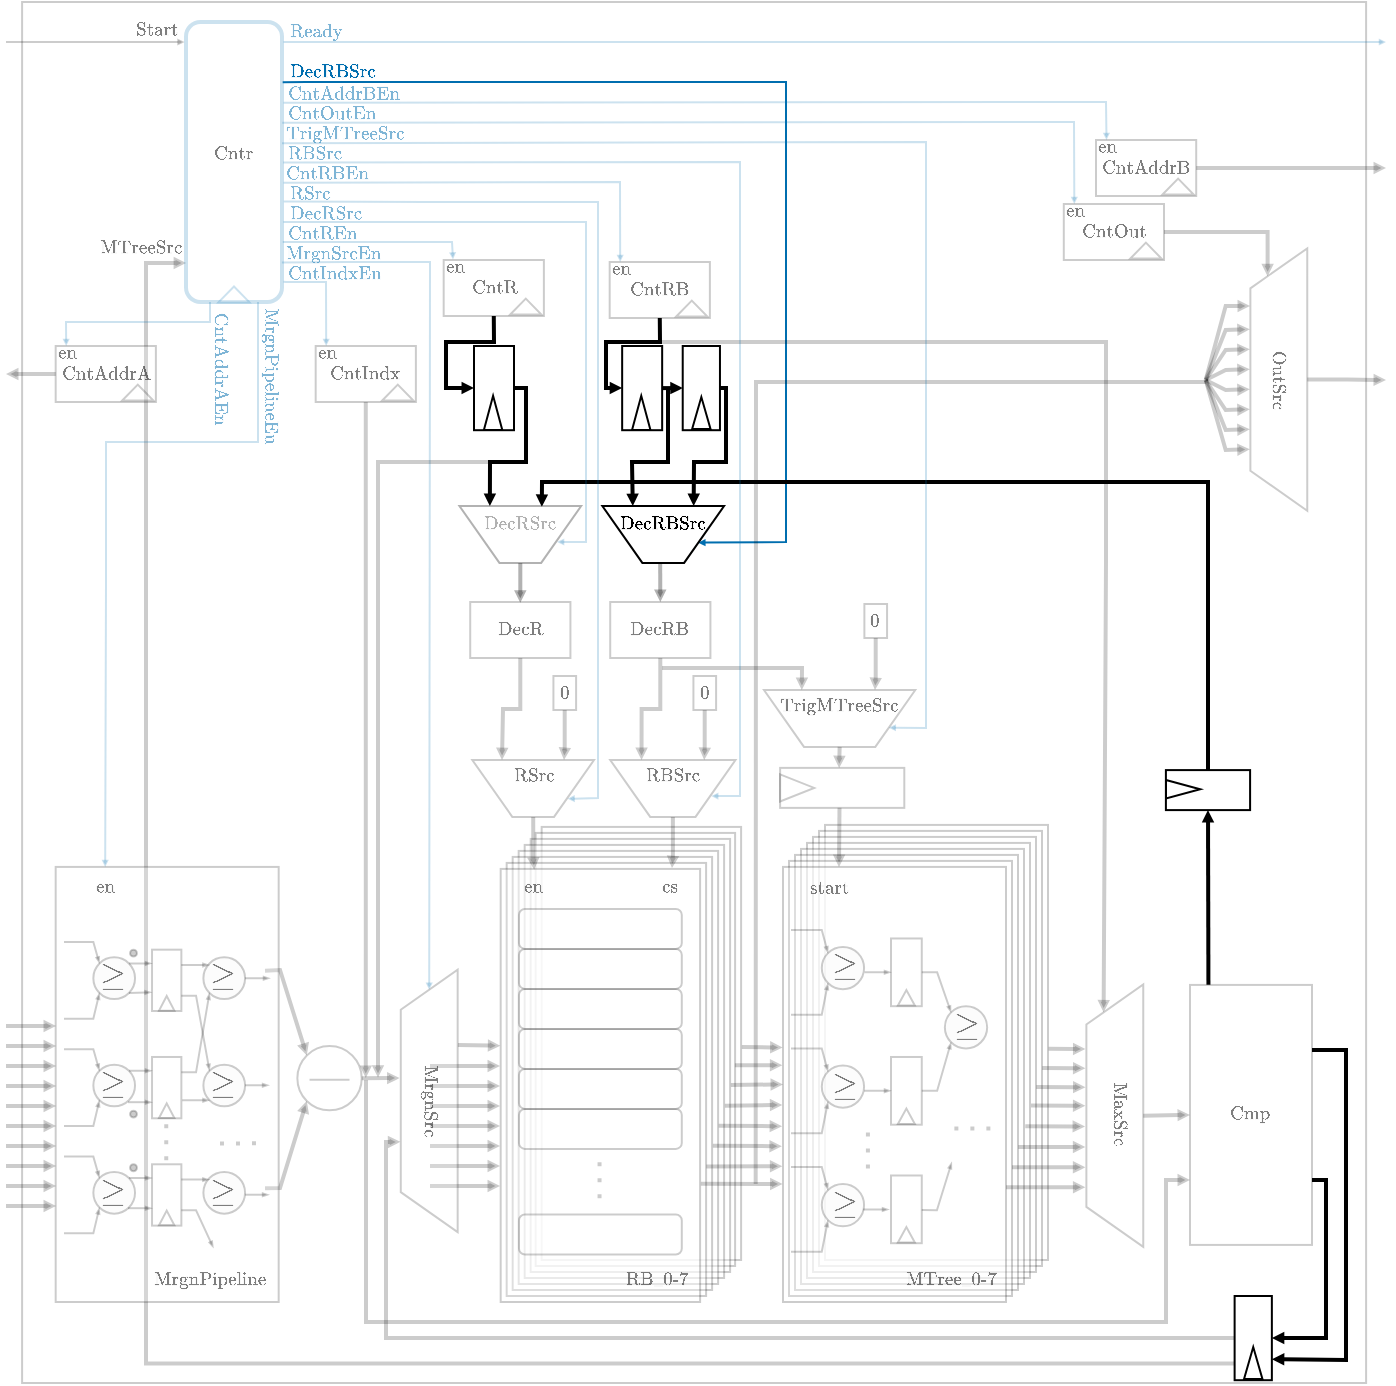 <mxfile version="26.1.0">
  <diagram name="Page-1" id="jIAjzlRB5ozrFk951E2j">
    <mxGraphModel dx="765" dy="417" grid="1" gridSize="10" guides="1" tooltips="1" connect="1" arrows="1" fold="1" page="1" pageScale="1" pageWidth="595" pageHeight="842" math="1" shadow="0">
      <root>
        <mxCell id="0" />
        <mxCell id="1" parent="0" />
        <mxCell id="fjjCcIhR5FJAD0Cf6J86-1" value="" style="rounded=0;whiteSpace=wrap;html=1;strokeWidth=1;opacity=20;textOpacity=50;" parent="1" vertex="1">
          <mxGeometry x="28.05" y="10" width="672" height="690.5" as="geometry" />
        </mxCell>
        <mxCell id="fjjCcIhR5FJAD0Cf6J86-296" value="" style="endArrow=block;html=1;rounded=0;entryX=0;entryY=0.25;entryDx=0;entryDy=0;endSize=1;endFill=1;strokeColor=#006EAF;exitX=1.007;exitY=0.215;exitDx=0;exitDy=0;exitPerimeter=0;fontColor=#006EAF;textOpacity=50;" parent="1" source="fjjCcIhR5FJAD0Cf6J86-214" target="fjjCcIhR5FJAD0Cf6J86-276" edge="1">
          <mxGeometry width="50" height="50" relative="1" as="geometry">
            <mxPoint x="160" y="40" as="sourcePoint" />
            <mxPoint x="290" y="40" as="targetPoint" />
            <Array as="points">
              <mxPoint x="170" y="50" />
              <mxPoint x="190" y="50" />
              <mxPoint x="220" y="50" />
              <mxPoint x="280" y="50" />
              <mxPoint x="410" y="50" />
              <mxPoint x="410" y="280" />
            </Array>
          </mxGeometry>
        </mxCell>
        <mxCell id="fjjCcIhR5FJAD0Cf6J86-227" value="" style="endArrow=block;html=1;rounded=0;exitX=0;exitY=0.5;exitDx=0;exitDy=0;entryX=0.751;entryY=-0.205;entryDx=0;entryDy=0;entryPerimeter=0;endSize=1;endFill=1;strokeWidth=2;textOpacity=50;" parent="1" source="fjjCcIhR5FJAD0Cf6J86-287" target="fjjCcIhR5FJAD0Cf6J86-107" edge="1">
          <mxGeometry width="50" height="50" relative="1" as="geometry">
            <mxPoint x="630" y="470" as="sourcePoint" />
            <mxPoint x="288" y="260" as="targetPoint" />
            <Array as="points">
              <mxPoint x="621" y="250" />
              <mxPoint x="288" y="250" />
            </Array>
          </mxGeometry>
        </mxCell>
        <mxCell id="fjjCcIhR5FJAD0Cf6J86-2" style="edgeStyle=orthogonalEdgeStyle;rounded=0;orthogonalLoop=1;jettySize=auto;html=1;strokeWidth=2;endArrow=block;endFill=1;endSize=1;entryX=0.001;entryY=0.861;entryDx=0;entryDy=0;entryPerimeter=0;opacity=20;exitX=-0.004;exitY=0.802;exitDx=0;exitDy=0;exitPerimeter=0;textOpacity=50;" parent="1" target="fjjCcIhR5FJAD0Cf6J86-214" edge="1" source="fjjCcIhR5FJAD0Cf6J86-291">
          <mxGeometry relative="1" as="geometry">
            <mxPoint x="80" y="130" as="targetPoint" />
            <Array as="points">
              <mxPoint x="90" y="691" />
              <mxPoint x="90" y="140" />
            </Array>
            <mxPoint x="620" y="690" as="sourcePoint" />
          </mxGeometry>
        </mxCell>
        <mxCell id="fjjCcIhR5FJAD0Cf6J86-3" value="" style="endArrow=block;html=1;rounded=0;exitX=1;exitY=0.75;exitDx=0;exitDy=0;entryX=0;entryY=1;entryDx=0;entryDy=0;endSize=1;endFill=1;strokeWidth=2;opacity=20;textOpacity=50;" parent="1" target="fjjCcIhR5FJAD0Cf6J86-94" edge="1">
          <mxGeometry width="50" height="50" relative="1" as="geometry">
            <mxPoint x="149.5" y="603.115" as="sourcePoint" />
            <mxPoint x="217.0" y="660" as="targetPoint" />
            <Array as="points">
              <mxPoint x="157.0" y="603" />
            </Array>
          </mxGeometry>
        </mxCell>
        <mxCell id="fjjCcIhR5FJAD0Cf6J86-4" value="" style="endArrow=block;html=1;rounded=0;exitX=1;exitY=0.25;exitDx=0;exitDy=0;entryX=0;entryY=0;entryDx=0;entryDy=0;endSize=1;endFill=1;strokeWidth=2;opacity=20;textOpacity=50;" parent="1" target="fjjCcIhR5FJAD0Cf6J86-94" edge="1">
          <mxGeometry width="50" height="50" relative="1" as="geometry">
            <mxPoint x="149.5" y="494.345" as="sourcePoint" />
            <mxPoint x="227.0" y="470" as="targetPoint" />
            <Array as="points">
              <mxPoint x="157.0" y="494" />
            </Array>
          </mxGeometry>
        </mxCell>
        <mxCell id="fjjCcIhR5FJAD0Cf6J86-5" value="" style="rounded=0;whiteSpace=wrap;html=1;opacity=20;textOpacity=50;" parent="1" vertex="1">
          <mxGeometry x="44.84" y="442.46" width="111.5" height="217.54" as="geometry" />
        </mxCell>
        <mxCell id="fjjCcIhR5FJAD0Cf6J86-6" value="" style="rounded=0;whiteSpace=wrap;html=1;opacity=20;textOpacity=50;" parent="1" vertex="1">
          <mxGeometry x="429.5" y="421.46" width="111.5" height="217.54" as="geometry" />
        </mxCell>
        <mxCell id="fjjCcIhR5FJAD0Cf6J86-7" value="" style="rounded=0;whiteSpace=wrap;html=1;opacity=20;textOpacity=50;" parent="1" vertex="1">
          <mxGeometry x="426.5" y="424.46" width="111.5" height="217.54" as="geometry" />
        </mxCell>
        <mxCell id="fjjCcIhR5FJAD0Cf6J86-8" value="" style="rounded=0;whiteSpace=wrap;html=1;opacity=20;textOpacity=50;" parent="1" vertex="1">
          <mxGeometry x="423.5" y="427.46" width="111.5" height="217.54" as="geometry" />
        </mxCell>
        <mxCell id="fjjCcIhR5FJAD0Cf6J86-9" value="" style="rounded=0;whiteSpace=wrap;html=1;opacity=20;textOpacity=50;" parent="1" vertex="1">
          <mxGeometry x="420.5" y="430.46" width="111.5" height="217.54" as="geometry" />
        </mxCell>
        <mxCell id="fjjCcIhR5FJAD0Cf6J86-10" value="" style="rounded=0;whiteSpace=wrap;html=1;opacity=20;textOpacity=50;" parent="1" vertex="1">
          <mxGeometry x="417.5" y="433.46" width="111.5" height="217.54" as="geometry" />
        </mxCell>
        <mxCell id="fjjCcIhR5FJAD0Cf6J86-11" value="" style="rounded=0;whiteSpace=wrap;html=1;opacity=20;textOpacity=50;" parent="1" vertex="1">
          <mxGeometry x="414.5" y="436.46" width="111.5" height="217.54" as="geometry" />
        </mxCell>
        <mxCell id="fjjCcIhR5FJAD0Cf6J86-12" value="" style="rounded=0;whiteSpace=wrap;html=1;opacity=20;textOpacity=50;" parent="1" vertex="1">
          <mxGeometry x="411.5" y="439.46" width="111.5" height="217.54" as="geometry" />
        </mxCell>
        <mxCell id="fjjCcIhR5FJAD0Cf6J86-13" value="" style="rounded=0;whiteSpace=wrap;html=1;opacity=20;textOpacity=50;" parent="1" vertex="1">
          <mxGeometry x="287.84" y="422.46" width="99.71" height="216.54" as="geometry" />
        </mxCell>
        <mxCell id="fjjCcIhR5FJAD0Cf6J86-14" value="" style="rounded=0;whiteSpace=wrap;html=1;opacity=20;textOpacity=50;" parent="1" vertex="1">
          <mxGeometry x="284.84" y="425.46" width="99.71" height="216.54" as="geometry" />
        </mxCell>
        <mxCell id="fjjCcIhR5FJAD0Cf6J86-15" value="" style="endArrow=block;html=1;rounded=0;endFill=1;strokeWidth=2;exitX=1.004;exitY=0.568;exitDx=0;exitDy=0;exitPerimeter=0;entryX=0;entryY=0.5;entryDx=0;entryDy=0;startFill=0;endSize=1;opacity=20;textOpacity=50;" parent="1" source="fjjCcIhR5FJAD0Cf6J86-16" target="fjjCcIhR5FJAD0Cf6J86-40" edge="1">
          <mxGeometry width="50" height="50" relative="1" as="geometry">
            <mxPoint x="382.61" y="551.31" as="sourcePoint" />
            <mxPoint x="491.461" y="552.06" as="targetPoint" />
          </mxGeometry>
        </mxCell>
        <mxCell id="fjjCcIhR5FJAD0Cf6J86-16" value="" style="rounded=0;whiteSpace=wrap;html=1;opacity=20;textOpacity=50;" parent="1" vertex="1">
          <mxGeometry x="282.34" y="428.46" width="99.71" height="216.54" as="geometry" />
        </mxCell>
        <mxCell id="fjjCcIhR5FJAD0Cf6J86-17" value="" style="rounded=0;whiteSpace=wrap;html=1;opacity=20;textOpacity=50;" parent="1" vertex="1">
          <mxGeometry x="279.34" y="431.46" width="99.71" height="216.54" as="geometry" />
        </mxCell>
        <mxCell id="fjjCcIhR5FJAD0Cf6J86-18" value="" style="rounded=0;whiteSpace=wrap;html=1;opacity=20;textOpacity=50;" parent="1" vertex="1">
          <mxGeometry x="276.34" y="434.46" width="99.71" height="216.54" as="geometry" />
        </mxCell>
        <mxCell id="fjjCcIhR5FJAD0Cf6J86-19" value="" style="rounded=0;whiteSpace=wrap;html=1;opacity=20;textOpacity=50;" parent="1" vertex="1">
          <mxGeometry x="273.34" y="437.46" width="99.71" height="216.54" as="geometry" />
        </mxCell>
        <mxCell id="fjjCcIhR5FJAD0Cf6J86-20" value="" style="rounded=0;whiteSpace=wrap;html=1;opacity=20;textOpacity=50;" parent="1" vertex="1">
          <mxGeometry x="270.34" y="440.46" width="99.71" height="216.54" as="geometry" />
        </mxCell>
        <mxCell id="fjjCcIhR5FJAD0Cf6J86-21" value="" style="endArrow=block;html=1;rounded=0;exitX=0.713;exitY=1.004;exitDx=0;exitDy=0;exitPerimeter=0;entryX=-0.002;entryY=0.45;entryDx=0;entryDy=0;entryPerimeter=0;endSize=1;endFill=1;strokeWidth=2;opacity=20;textOpacity=50;" parent="1" source="fjjCcIhR5FJAD0Cf6J86-58" edge="1">
          <mxGeometry width="50" height="50" relative="1" as="geometry">
            <mxPoint x="240.0" y="582" as="sourcePoint" />
            <mxPoint x="267.141" y="531.903" as="targetPoint" />
          </mxGeometry>
        </mxCell>
        <mxCell id="fjjCcIhR5FJAD0Cf6J86-22" value="" style="endArrow=block;html=1;rounded=0;exitX=0.764;exitY=1.013;exitDx=0;exitDy=0;exitPerimeter=0;entryX=-0.005;entryY=0.335;entryDx=0;entryDy=0;entryPerimeter=0;endSize=1;endFill=1;strokeWidth=2;opacity=20;textOpacity=50;" parent="1" edge="1">
          <mxGeometry width="50" height="50" relative="1" as="geometry">
            <mxPoint x="232.0" y="542" as="sourcePoint" />
            <mxPoint x="267.0" y="542" as="targetPoint" />
          </mxGeometry>
        </mxCell>
        <mxCell id="fjjCcIhR5FJAD0Cf6J86-23" value="" style="endArrow=block;html=1;rounded=0;exitX=0.764;exitY=1.013;exitDx=0;exitDy=0;exitPerimeter=0;entryX=-0.005;entryY=0.335;entryDx=0;entryDy=0;entryPerimeter=0;endSize=1;endFill=1;strokeWidth=2;opacity=20;textOpacity=50;" parent="1" edge="1">
          <mxGeometry width="50" height="50" relative="1" as="geometry">
            <mxPoint x="232.0" y="552" as="sourcePoint" />
            <mxPoint x="267.0" y="552" as="targetPoint" />
          </mxGeometry>
        </mxCell>
        <mxCell id="fjjCcIhR5FJAD0Cf6J86-24" value="" style="endArrow=block;html=1;rounded=0;exitX=0.764;exitY=1.013;exitDx=0;exitDy=0;exitPerimeter=0;entryX=-0.005;entryY=0.335;entryDx=0;entryDy=0;entryPerimeter=0;endSize=1;endFill=1;strokeWidth=2;opacity=20;textOpacity=50;" parent="1" edge="1">
          <mxGeometry width="50" height="50" relative="1" as="geometry">
            <mxPoint x="232.0" y="562" as="sourcePoint" />
            <mxPoint x="267.0" y="562" as="targetPoint" />
          </mxGeometry>
        </mxCell>
        <mxCell id="fjjCcIhR5FJAD0Cf6J86-25" value="" style="endArrow=block;html=1;rounded=0;exitX=0.764;exitY=1.013;exitDx=0;exitDy=0;exitPerimeter=0;entryX=-0.005;entryY=0.335;entryDx=0;entryDy=0;entryPerimeter=0;endSize=1;endFill=1;strokeWidth=2;opacity=20;textOpacity=50;" parent="1" edge="1">
          <mxGeometry width="50" height="50" relative="1" as="geometry">
            <mxPoint x="232.0" y="572" as="sourcePoint" />
            <mxPoint x="267.0" y="572" as="targetPoint" />
          </mxGeometry>
        </mxCell>
        <mxCell id="fjjCcIhR5FJAD0Cf6J86-26" value="" style="endArrow=block;html=1;rounded=0;exitX=0.764;exitY=1.013;exitDx=0;exitDy=0;exitPerimeter=0;entryX=-0.005;entryY=0.335;entryDx=0;entryDy=0;entryPerimeter=0;endSize=1;endFill=1;strokeWidth=2;opacity=20;textOpacity=50;" parent="1" edge="1">
          <mxGeometry width="50" height="50" relative="1" as="geometry">
            <mxPoint x="232.0" y="582" as="sourcePoint" />
            <mxPoint x="267.0" y="582" as="targetPoint" />
          </mxGeometry>
        </mxCell>
        <mxCell id="fjjCcIhR5FJAD0Cf6J86-27" value="" style="endArrow=block;html=1;rounded=0;exitX=0.764;exitY=1.013;exitDx=0;exitDy=0;exitPerimeter=0;entryX=-0.005;entryY=0.335;entryDx=0;entryDy=0;entryPerimeter=0;endSize=1;endFill=1;strokeWidth=2;opacity=20;textOpacity=50;" parent="1" edge="1">
          <mxGeometry width="50" height="50" relative="1" as="geometry">
            <mxPoint x="232.0" y="592" as="sourcePoint" />
            <mxPoint x="267.0" y="592" as="targetPoint" />
          </mxGeometry>
        </mxCell>
        <mxCell id="fjjCcIhR5FJAD0Cf6J86-28" value="" style="endArrow=block;html=1;rounded=0;exitX=0.764;exitY=1.013;exitDx=0;exitDy=0;exitPerimeter=0;entryX=-0.005;entryY=0.335;entryDx=0;entryDy=0;entryPerimeter=0;endSize=1;endFill=1;strokeWidth=2;opacity=20;textOpacity=50;" parent="1" edge="1">
          <mxGeometry width="50" height="50" relative="1" as="geometry">
            <mxPoint x="232.0" y="602" as="sourcePoint" />
            <mxPoint x="267.0" y="602" as="targetPoint" />
          </mxGeometry>
        </mxCell>
        <mxCell id="fjjCcIhR5FJAD0Cf6J86-29" value="" style="rounded=0;whiteSpace=wrap;html=1;opacity=20;textOpacity=50;" parent="1" vertex="1">
          <mxGeometry x="267.34" y="443.46" width="99.71" height="216.54" as="geometry" />
        </mxCell>
        <mxCell id="fjjCcIhR5FJAD0Cf6J86-30" value="" style="rounded=1;whiteSpace=wrap;html=1;opacity=20;textOpacity=50;" parent="1" vertex="1">
          <mxGeometry x="276.48" y="563.46" width="81.42" height="20" as="geometry" />
        </mxCell>
        <mxCell id="fjjCcIhR5FJAD0Cf6J86-31" value="" style="rounded=1;whiteSpace=wrap;html=1;opacity=20;textOpacity=50;" parent="1" vertex="1">
          <mxGeometry x="276.48" y="543.46" width="81.42" height="20" as="geometry" />
        </mxCell>
        <mxCell id="fjjCcIhR5FJAD0Cf6J86-32" value="" style="rounded=1;whiteSpace=wrap;html=1;opacity=20;textOpacity=50;" parent="1" vertex="1">
          <mxGeometry x="276.48" y="523.46" width="81.42" height="20" as="geometry" />
        </mxCell>
        <mxCell id="fjjCcIhR5FJAD0Cf6J86-33" value="" style="rounded=1;whiteSpace=wrap;html=1;opacity=20;textOpacity=50;" parent="1" vertex="1">
          <mxGeometry x="276.48" y="503.46" width="81.42" height="20" as="geometry" />
        </mxCell>
        <mxCell id="fjjCcIhR5FJAD0Cf6J86-34" value="" style="rounded=1;whiteSpace=wrap;html=1;opacity=20;textOpacity=50;" parent="1" vertex="1">
          <mxGeometry x="276.48" y="483.46" width="81.42" height="20" as="geometry" />
        </mxCell>
        <mxCell id="fjjCcIhR5FJAD0Cf6J86-35" value="" style="rounded=1;whiteSpace=wrap;html=1;opacity=20;textOpacity=50;" parent="1" vertex="1">
          <mxGeometry x="276.48" y="463.46" width="81.42" height="20" as="geometry" />
        </mxCell>
        <mxCell id="fjjCcIhR5FJAD0Cf6J86-36" value="" style="endArrow=none;dashed=1;html=1;dashPattern=1 3;strokeWidth=2;rounded=0;opacity=20;textOpacity=50;" parent="1" edge="1">
          <mxGeometry width="50" height="50" relative="1" as="geometry">
            <mxPoint x="316.77" y="590.07" as="sourcePoint" />
            <mxPoint x="316.77" y="610.07" as="targetPoint" />
          </mxGeometry>
        </mxCell>
        <mxCell id="fjjCcIhR5FJAD0Cf6J86-37" value="" style="rounded=1;whiteSpace=wrap;html=1;opacity=20;textOpacity=50;" parent="1" vertex="1">
          <mxGeometry x="276.48" y="616.23" width="81.42" height="20" as="geometry" />
        </mxCell>
        <mxCell id="fjjCcIhR5FJAD0Cf6J86-38" value="&lt;font style=&quot;font-size: 8px;&quot;&gt;$$\text{en}$$&lt;/font&gt;" style="text;html=1;align=center;verticalAlign=middle;whiteSpace=wrap;rounded=0;opacity=20;textOpacity=50;" parent="1" vertex="1">
          <mxGeometry x="278.32" y="449.69" width="10.52" height="7.54" as="geometry" />
        </mxCell>
        <mxCell id="fjjCcIhR5FJAD0Cf6J86-39" value="&lt;font style=&quot;font-size: 8px;&quot;&gt;$$\text{cs}$$&lt;/font&gt;" style="text;html=1;align=center;verticalAlign=middle;whiteSpace=wrap;rounded=0;opacity=20;textOpacity=50;" parent="1" vertex="1">
          <mxGeometry x="346.5" y="449.69" width="9.1" height="7.54" as="geometry" />
        </mxCell>
        <mxCell id="fjjCcIhR5FJAD0Cf6J86-40" value="" style="rounded=0;whiteSpace=wrap;html=1;opacity=20;textOpacity=50;" parent="1" vertex="1">
          <mxGeometry x="408.5" y="442.46" width="111.5" height="217.54" as="geometry" />
        </mxCell>
        <mxCell id="fjjCcIhR5FJAD0Cf6J86-41" value="&lt;font style=&quot;font-size: 8px;&quot;&gt;$$\text{start}$$&lt;/font&gt;" style="text;html=1;align=center;verticalAlign=middle;whiteSpace=wrap;rounded=0;opacity=20;textOpacity=50;" parent="1" vertex="1">
          <mxGeometry x="417.0" y="443.46" width="30" height="20" as="geometry" />
        </mxCell>
        <mxCell id="fjjCcIhR5FJAD0Cf6J86-42" value="" style="shape=trapezoid;perimeter=trapezoidPerimeter;whiteSpace=wrap;html=1;fixedSize=1;rotation=-90;fillColor=#FFFFFF;strokeWidth=1;opacity=20;textOpacity=50;" parent="1" vertex="1">
          <mxGeometry x="508.8" y="552.63" width="131.22" height="28.44" as="geometry" />
        </mxCell>
        <mxCell id="fjjCcIhR5FJAD0Cf6J86-43" value="" style="endArrow=block;html=1;rounded=0;endFill=1;strokeWidth=2;exitX=0.997;exitY=0.072;exitDx=0;exitDy=0;exitPerimeter=0;entryX=0.44;entryY=-0.018;entryDx=0;entryDy=0;entryPerimeter=0;endSize=1;opacity=20;textOpacity=50;" parent="1" edge="1">
          <mxGeometry width="50" height="50" relative="1" as="geometry">
            <mxPoint x="520.004" y="602.65" as="sourcePoint" />
            <mxPoint x="559.688" y="602.627" as="targetPoint" />
          </mxGeometry>
        </mxCell>
        <mxCell id="fjjCcIhR5FJAD0Cf6J86-44" value="" style="endArrow=block;html=1;rounded=0;endFill=1;strokeWidth=2;exitX=0.997;exitY=0.072;exitDx=0;exitDy=0;exitPerimeter=0;entryX=0.471;entryY=-0.019;entryDx=0;entryDy=0;entryPerimeter=0;endSize=1;opacity=20;textOpacity=50;" parent="1" edge="1">
          <mxGeometry width="50" height="50" relative="1" as="geometry">
            <mxPoint x="523.004" y="592.63" as="sourcePoint" />
            <mxPoint x="559.66" y="592.68" as="targetPoint" />
          </mxGeometry>
        </mxCell>
        <mxCell id="fjjCcIhR5FJAD0Cf6J86-45" value="" style="endArrow=block;html=1;rounded=0;endFill=1;strokeWidth=2;exitX=1.001;exitY=0.483;exitDx=0;exitDy=0;exitPerimeter=0;entryX=0.471;entryY=-0.019;entryDx=0;entryDy=0;entryPerimeter=0;endSize=1;opacity=20;textOpacity=50;" parent="1" edge="1">
          <mxGeometry width="50" height="50" relative="1" as="geometry">
            <mxPoint x="526.139" y="582.53" as="sourcePoint" />
            <mxPoint x="559.66" y="582.45" as="targetPoint" />
          </mxGeometry>
        </mxCell>
        <mxCell id="fjjCcIhR5FJAD0Cf6J86-46" value="" style="endArrow=block;html=1;rounded=0;endFill=1;strokeWidth=2;exitX=1.001;exitY=0.447;exitDx=0;exitDy=0;exitPerimeter=0;entryX=0.471;entryY=-0.019;entryDx=0;entryDy=0;entryPerimeter=0;endSize=1;opacity=20;textOpacity=50;" parent="1" edge="1">
          <mxGeometry width="50" height="50" relative="1" as="geometry">
            <mxPoint x="529.639" y="572.09" as="sourcePoint" />
            <mxPoint x="559.52" y="572.22" as="targetPoint" />
          </mxGeometry>
        </mxCell>
        <mxCell id="fjjCcIhR5FJAD0Cf6J86-47" value="" style="endArrow=block;html=1;rounded=0;endFill=1;strokeWidth=2;exitX=1.001;exitY=0.447;exitDx=0;exitDy=0;exitPerimeter=0;entryX=0.578;entryY=-0.018;entryDx=0;entryDy=0;entryPerimeter=0;endSize=1;opacity=20;textOpacity=50;" parent="1" edge="1">
          <mxGeometry width="50" height="50" relative="1" as="geometry">
            <mxPoint x="532.5" y="561.73" as="sourcePoint" />
            <mxPoint x="559.688" y="561.897" as="targetPoint" />
          </mxGeometry>
        </mxCell>
        <mxCell id="fjjCcIhR5FJAD0Cf6J86-48" value="" style="endArrow=block;html=1;rounded=0;endFill=1;strokeWidth=2;exitX=1.001;exitY=0.616;exitDx=0;exitDy=0;exitPerimeter=0;entryX=0.61;entryY=-0.016;entryDx=0;entryDy=0;entryPerimeter=0;endSize=1;opacity=20;textOpacity=50;" parent="1" edge="1">
          <mxGeometry width="50" height="50" relative="1" as="geometry">
            <mxPoint x="535.139" y="552.465" as="sourcePoint" />
            <mxPoint x="559.745" y="552.597" as="targetPoint" />
          </mxGeometry>
        </mxCell>
        <mxCell id="fjjCcIhR5FJAD0Cf6J86-49" value="" style="endArrow=block;html=1;rounded=0;endFill=1;strokeWidth=2;exitX=1.001;exitY=0.586;exitDx=0;exitDy=0;exitPerimeter=0;entryX=0.648;entryY=-0.017;entryDx=0;entryDy=0;entryPerimeter=0;endSize=1;opacity=20;textOpacity=50;" parent="1" edge="1">
          <mxGeometry width="50" height="50" relative="1" as="geometry">
            <mxPoint x="538.139" y="542.938" as="sourcePoint" />
            <mxPoint x="559.717" y="543.178" as="targetPoint" />
          </mxGeometry>
        </mxCell>
        <mxCell id="fjjCcIhR5FJAD0Cf6J86-50" value="" style="endArrow=block;html=1;rounded=0;endFill=1;strokeWidth=2;exitX=1.002;exitY=0.556;exitDx=0;exitDy=0;exitPerimeter=0;entryX=0.684;entryY=-0.017;entryDx=0;entryDy=0;entryPerimeter=0;endSize=1;opacity=20;textOpacity=50;" parent="1" edge="1">
          <mxGeometry width="50" height="50" relative="1" as="geometry">
            <mxPoint x="541.277" y="533.412" as="sourcePoint" />
            <mxPoint x="559.717" y="533.466" as="targetPoint" />
          </mxGeometry>
        </mxCell>
        <mxCell id="fjjCcIhR5FJAD0Cf6J86-51" value="" style="endArrow=block;html=1;rounded=0;endFill=1;strokeWidth=2;exitX=1.004;exitY=0.727;exitDx=0;exitDy=0;exitPerimeter=0;entryX=-0.002;entryY=0.729;entryDx=0;entryDy=0;entryPerimeter=0;startFill=0;endSize=1;opacity=20;textOpacity=50;" parent="1" source="fjjCcIhR5FJAD0Cf6J86-29" target="fjjCcIhR5FJAD0Cf6J86-40" edge="1">
          <mxGeometry width="50" height="50" relative="1" as="geometry">
            <mxPoint x="367.549" y="600.81" as="sourcePoint" />
            <mxPoint x="491.469" y="601.35" as="targetPoint" />
          </mxGeometry>
        </mxCell>
        <mxCell id="fjjCcIhR5FJAD0Cf6J86-52" value="" style="endArrow=block;html=1;rounded=0;endFill=1;strokeWidth=2;exitX=1.001;exitY=0.701;exitDx=0;exitDy=0;exitPerimeter=0;startFill=0;endSize=1;entryX=-0.003;entryY=0.688;entryDx=0;entryDy=0;entryPerimeter=0;opacity=20;textOpacity=50;" parent="1" source="fjjCcIhR5FJAD0Cf6J86-20" target="fjjCcIhR5FJAD0Cf6J86-40" edge="1">
          <mxGeometry width="50" height="50" relative="1" as="geometry">
            <mxPoint x="370.689" y="592.155" as="sourcePoint" />
            <mxPoint x="410.0" y="592" as="targetPoint" />
          </mxGeometry>
        </mxCell>
        <mxCell id="fjjCcIhR5FJAD0Cf6J86-53" value="" style="endArrow=block;html=1;rounded=0;endFill=1;strokeWidth=2;exitX=1.004;exitY=0.667;exitDx=0;exitDy=0;exitPerimeter=0;entryX=-0.005;entryY=0.642;entryDx=0;entryDy=0;entryPerimeter=0;startFill=0;endSize=1;opacity=20;textOpacity=50;" parent="1" source="fjjCcIhR5FJAD0Cf6J86-19" target="fjjCcIhR5FJAD0Cf6J86-40" edge="1">
          <mxGeometry width="50" height="50" relative="1" as="geometry">
            <mxPoint x="373.71" y="581.83" as="sourcePoint" />
            <mxPoint x="491.5" y="582.19" as="targetPoint" />
          </mxGeometry>
        </mxCell>
        <mxCell id="fjjCcIhR5FJAD0Cf6J86-54" value="" style="endArrow=block;html=1;rounded=0;endFill=1;strokeWidth=2;exitX=1.003;exitY=0.676;exitDx=0;exitDy=0;exitPerimeter=0;entryX=-0.004;entryY=0.596;entryDx=0;entryDy=0;entryPerimeter=0;startFill=0;endSize=1;opacity=20;textOpacity=50;" parent="1" target="fjjCcIhR5FJAD0Cf6J86-40" edge="1">
          <mxGeometry width="50" height="50" relative="1" as="geometry">
            <mxPoint x="376.349" y="571.841" as="sourcePoint" />
            <mxPoint x="491.5" y="572.39" as="targetPoint" />
          </mxGeometry>
        </mxCell>
        <mxCell id="fjjCcIhR5FJAD0Cf6J86-55" value="" style="endArrow=block;html=1;rounded=0;endFill=1;strokeWidth=2;exitX=1.024;exitY=0.564;exitDx=0;exitDy=0;exitPerimeter=0;entryX=-0.003;entryY=0.456;entryDx=0;entryDy=0;entryPerimeter=0;startFill=0;startSize=6;endSize=1;opacity=20;textOpacity=50;" parent="1" target="fjjCcIhR5FJAD0Cf6J86-40" edge="1">
          <mxGeometry width="50" height="50" relative="1" as="geometry">
            <mxPoint x="384.443" y="541.589" as="sourcePoint" />
            <mxPoint x="491.361" y="541.98" as="targetPoint" />
          </mxGeometry>
        </mxCell>
        <mxCell id="fjjCcIhR5FJAD0Cf6J86-56" value="" style="endArrow=block;html=1;rounded=0;endFill=1;strokeWidth=2;exitX=1.004;exitY=0.55;exitDx=0;exitDy=0;exitPerimeter=0;entryX=-0.002;entryY=0.415;entryDx=0;entryDy=0;entryPerimeter=0;startFill=0;endSize=1;opacity=20;textOpacity=50;" parent="1" target="fjjCcIhR5FJAD0Cf6J86-40" edge="1">
          <mxGeometry width="50" height="50" relative="1" as="geometry">
            <mxPoint x="387.949" y="532.557" as="sourcePoint" />
            <mxPoint x="491.5" y="531.64" as="targetPoint" />
          </mxGeometry>
        </mxCell>
        <mxCell id="fjjCcIhR5FJAD0Cf6J86-57" value="&lt;h5&gt;&lt;font face=&quot;Helvetica&quot; style=&quot;font-size: 8px;&quot;&gt;$$\text{Cmp}$$&lt;/font&gt;&lt;/h5&gt;" style="rounded=0;whiteSpace=wrap;html=1;rotation=0;opacity=20;textOpacity=50;" parent="1" vertex="1">
          <mxGeometry x="612" y="501.46" width="61" height="130" as="geometry" />
        </mxCell>
        <mxCell id="fjjCcIhR5FJAD0Cf6J86-58" value="" style="shape=trapezoid;perimeter=trapezoidPerimeter;whiteSpace=wrap;html=1;fixedSize=1;rotation=-90;fillColor=#FFFFFF;strokeWidth=1;opacity=20;textOpacity=50;" parent="1" vertex="1">
          <mxGeometry x="166.0" y="545.24" width="131.22" height="28.44" as="geometry" />
        </mxCell>
        <mxCell id="fjjCcIhR5FJAD0Cf6J86-59" value="" style="endArrow=block;html=1;rounded=0;exitX=0.5;exitY=1;exitDx=0;exitDy=0;entryX=0;entryY=0.5;entryDx=0;entryDy=0;endSize=1;endFill=1;strokeWidth=2;opacity=20;textOpacity=50;" parent="1" source="fjjCcIhR5FJAD0Cf6J86-42" target="fjjCcIhR5FJAD0Cf6J86-57" edge="1">
          <mxGeometry width="50" height="50" relative="1" as="geometry">
            <mxPoint x="631" y="592" as="sourcePoint" />
            <mxPoint x="681" y="542" as="targetPoint" />
          </mxGeometry>
        </mxCell>
        <mxCell id="fjjCcIhR5FJAD0Cf6J86-60" value="" style="shape=trapezoid;perimeter=trapezoidPerimeter;whiteSpace=wrap;html=1;fixedSize=1;rotation=-180;fillColor=#FFFFFF;strokeWidth=1;opacity=20;textOpacity=50;" parent="1" vertex="1">
          <mxGeometry x="253.15" y="389" width="60.87" height="28.44" as="geometry" />
        </mxCell>
        <mxCell id="fjjCcIhR5FJAD0Cf6J86-61" value="" style="shape=trapezoid;perimeter=trapezoidPerimeter;whiteSpace=wrap;html=1;fixedSize=1;rotation=-180;fillColor=#FFFFFF;strokeWidth=1;opacity=20;textOpacity=50;" parent="1" vertex="1">
          <mxGeometry x="322.11" y="389" width="62.65" height="28.44" as="geometry" />
        </mxCell>
        <mxCell id="fjjCcIhR5FJAD0Cf6J86-62" value="&lt;font style=&quot;font-size: 8px;&quot;&gt;$$\text{RBSrc}$$&lt;/font&gt;" style="text;html=1;align=center;verticalAlign=middle;whiteSpace=wrap;rounded=0;opacity=20;textOpacity=50;" parent="1" vertex="1">
          <mxGeometry x="335.68" y="389.0" width="35.52" height="16.44" as="geometry" />
        </mxCell>
        <mxCell id="fjjCcIhR5FJAD0Cf6J86-63" value="&lt;font style=&quot;font-size: 8px;&quot;&gt;$$\text{RSrc}$$&lt;/font&gt;" style="text;html=1;align=center;verticalAlign=middle;whiteSpace=wrap;rounded=0;opacity=20;textOpacity=50;" parent="1" vertex="1">
          <mxGeometry x="265.82" y="389.0" width="35.52" height="16.44" as="geometry" />
        </mxCell>
        <mxCell id="fjjCcIhR5FJAD0Cf6J86-64" style="edgeStyle=orthogonalEdgeStyle;rounded=0;orthogonalLoop=1;jettySize=auto;html=1;entryX=0.168;entryY=0.002;entryDx=0;entryDy=0;entryPerimeter=0;endSize=1;endArrow=block;endFill=1;strokeWidth=2;opacity=20;textOpacity=50;" parent="1" source="fjjCcIhR5FJAD0Cf6J86-60" target="fjjCcIhR5FJAD0Cf6J86-29" edge="1">
          <mxGeometry relative="1" as="geometry" />
        </mxCell>
        <mxCell id="fjjCcIhR5FJAD0Cf6J86-65" style="edgeStyle=orthogonalEdgeStyle;rounded=0;orthogonalLoop=1;jettySize=auto;html=1;entryX=0.829;entryY=0.012;entryDx=0;entryDy=0;entryPerimeter=0;endSize=1;endArrow=block;endFill=1;strokeWidth=2;opacity=20;textOpacity=50;" parent="1" source="fjjCcIhR5FJAD0Cf6J86-61" target="fjjCcIhR5FJAD0Cf6J86-20" edge="1">
          <mxGeometry relative="1" as="geometry" />
        </mxCell>
        <mxCell id="fjjCcIhR5FJAD0Cf6J86-66" value="" style="ellipse;whiteSpace=wrap;html=1;aspect=fixed;fillColor=#F0F0F0;opacity=20;textOpacity=50;" parent="1" vertex="1">
          <mxGeometry x="427.885" y="482.465" width="21.163" height="21.163" as="geometry" />
        </mxCell>
        <mxCell id="fjjCcIhR5FJAD0Cf6J86-67" value="" style="endArrow=blockThin;html=1;rounded=0;exitX=1;exitY=0.5;exitDx=0;exitDy=0;entryX=0;entryY=0;entryDx=0;entryDy=0;endFill=1;endSize=1;opacity=20;textOpacity=50;" parent="1" target="fjjCcIhR5FJAD0Cf6J86-66" edge="1">
          <mxGeometry width="50" height="50" relative="1" as="geometry">
            <mxPoint x="412.5" y="474" as="sourcePoint" />
            <mxPoint x="489.423" y="448.604" as="targetPoint" />
            <Array as="points">
              <mxPoint x="427.885" y="474" />
            </Array>
          </mxGeometry>
        </mxCell>
        <mxCell id="fjjCcIhR5FJAD0Cf6J86-68" value="" style="endArrow=blockThin;html=1;rounded=0;entryX=0;entryY=1;entryDx=0;entryDy=0;exitX=1;exitY=0.5;exitDx=0;exitDy=0;endFill=1;endSize=1;opacity=20;textOpacity=50;" parent="1" target="fjjCcIhR5FJAD0Cf6J86-66" edge="1">
          <mxGeometry width="50" height="50" relative="1" as="geometry">
            <mxPoint x="412.5" y="516.326" as="sourcePoint" />
            <mxPoint x="443.269" y="524.792" as="targetPoint" />
            <Array as="points">
              <mxPoint x="427.885" y="516.326" />
            </Array>
          </mxGeometry>
        </mxCell>
        <mxCell id="fjjCcIhR5FJAD0Cf6J86-69" value="&lt;font style=&quot;font-size: 14px;&quot;&gt;$$\geq$$&lt;/font&gt;" style="text;html=1;align=center;verticalAlign=middle;whiteSpace=wrap;rounded=0;opacity=20;textOpacity=50;" parent="1" vertex="1">
          <mxGeometry x="432.654" y="485.98" width="11.538" height="12.698" as="geometry" />
        </mxCell>
        <mxCell id="fjjCcIhR5FJAD0Cf6J86-70" style="edgeStyle=orthogonalEdgeStyle;rounded=0;orthogonalLoop=1;jettySize=auto;html=1;exitX=1.013;exitY=0.599;exitDx=0;exitDy=0;entryX=0;entryY=0.5;entryDx=0;entryDy=0;endArrow=blockThin;endFill=1;curved=0;endSize=1;exitPerimeter=0;opacity=20;textOpacity=50;" parent="1" edge="1">
          <mxGeometry relative="1" as="geometry">
            <mxPoint x="449.323" y="495.142" as="sourcePoint" />
            <mxPoint x="462.5" y="495.163" as="targetPoint" />
          </mxGeometry>
        </mxCell>
        <mxCell id="fjjCcIhR5FJAD0Cf6J86-71" value="" style="ellipse;whiteSpace=wrap;html=1;aspect=fixed;fillColor=#F0F0F0;opacity=20;textOpacity=50;" parent="1" vertex="1">
          <mxGeometry x="427.885" y="541.722" width="21.163" height="21.163" as="geometry" />
        </mxCell>
        <mxCell id="fjjCcIhR5FJAD0Cf6J86-72" value="" style="endArrow=blockThin;html=1;rounded=0;exitX=1;exitY=0.5;exitDx=0;exitDy=0;entryX=0;entryY=0;entryDx=0;entryDy=0;endFill=1;endSize=1;opacity=20;textOpacity=50;" parent="1" target="fjjCcIhR5FJAD0Cf6J86-71" edge="1">
          <mxGeometry width="50" height="50" relative="1" as="geometry">
            <mxPoint x="412.5" y="533.257" as="sourcePoint" />
            <mxPoint x="489.423" y="507.861" as="targetPoint" />
            <Array as="points">
              <mxPoint x="427.885" y="533.257" />
            </Array>
          </mxGeometry>
        </mxCell>
        <mxCell id="fjjCcIhR5FJAD0Cf6J86-73" value="" style="endArrow=blockThin;html=1;rounded=0;entryX=0;entryY=1;entryDx=0;entryDy=0;exitX=1;exitY=0.5;exitDx=0;exitDy=0;endFill=1;endSize=1;opacity=20;textOpacity=50;" parent="1" target="fjjCcIhR5FJAD0Cf6J86-71" edge="1">
          <mxGeometry width="50" height="50" relative="1" as="geometry">
            <mxPoint x="412.5" y="575.583" as="sourcePoint" />
            <mxPoint x="443.269" y="584.048" as="targetPoint" />
            <Array as="points">
              <mxPoint x="427.885" y="575.583" />
            </Array>
          </mxGeometry>
        </mxCell>
        <mxCell id="fjjCcIhR5FJAD0Cf6J86-74" value="&lt;font style=&quot;font-size: 14px;&quot;&gt;$$\geq$$&lt;/font&gt;" style="text;html=1;align=center;verticalAlign=middle;whiteSpace=wrap;rounded=0;opacity=20;textOpacity=50;" parent="1" vertex="1">
          <mxGeometry x="432.654" y="545.237" width="11.538" height="12.698" as="geometry" />
        </mxCell>
        <mxCell id="fjjCcIhR5FJAD0Cf6J86-75" style="edgeStyle=orthogonalEdgeStyle;rounded=0;orthogonalLoop=1;jettySize=auto;html=1;exitX=1.004;exitY=0.599;exitDx=0;exitDy=0;entryX=0;entryY=0.5;entryDx=0;entryDy=0;endArrow=blockThin;endFill=1;endSize=1;exitPerimeter=0;opacity=20;textOpacity=50;" parent="1" edge="1">
          <mxGeometry relative="1" as="geometry">
            <mxPoint x="449.132" y="554.399" as="sourcePoint" />
            <mxPoint x="462.5" y="554.42" as="targetPoint" />
          </mxGeometry>
        </mxCell>
        <mxCell id="fjjCcIhR5FJAD0Cf6J86-76" value="" style="rounded=0;whiteSpace=wrap;html=1;opacity=20;textOpacity=50;" parent="1" vertex="1">
          <mxGeometry x="462.5" y="478.233" width="15.385" height="33.861" as="geometry" />
        </mxCell>
        <mxCell id="fjjCcIhR5FJAD0Cf6J86-77" value="" style="triangle;whiteSpace=wrap;html=1;rotation=-90;opacity=20;textOpacity=50;" parent="1" vertex="1">
          <mxGeometry x="466.346" y="503.628" width="7.692" height="8.465" as="geometry" />
        </mxCell>
        <mxCell id="fjjCcIhR5FJAD0Cf6J86-78" value="" style="rounded=0;whiteSpace=wrap;html=1;opacity=20;textOpacity=50;" parent="1" vertex="1">
          <mxGeometry x="462.5" y="537.489" width="15.385" height="33.861" as="geometry" />
        </mxCell>
        <mxCell id="fjjCcIhR5FJAD0Cf6J86-79" value="" style="triangle;whiteSpace=wrap;html=1;rotation=-90;opacity=20;textOpacity=50;" parent="1" vertex="1">
          <mxGeometry x="466.346" y="562.885" width="7.692" height="8.465" as="geometry" />
        </mxCell>
        <mxCell id="fjjCcIhR5FJAD0Cf6J86-80" value="" style="ellipse;whiteSpace=wrap;html=1;aspect=fixed;fillColor=#F0F0F0;opacity=20;textOpacity=50;" parent="1" vertex="1">
          <mxGeometry x="427.885" y="600.979" width="21.163" height="21.163" as="geometry" />
        </mxCell>
        <mxCell id="fjjCcIhR5FJAD0Cf6J86-81" value="" style="endArrow=blockThin;html=1;rounded=0;exitX=1;exitY=0.5;exitDx=0;exitDy=0;entryX=0;entryY=0;entryDx=0;entryDy=0;endFill=1;endSize=1;opacity=20;textOpacity=50;" parent="1" target="fjjCcIhR5FJAD0Cf6J86-80" edge="1">
          <mxGeometry width="50" height="50" relative="1" as="geometry">
            <mxPoint x="412.5" y="592.514" as="sourcePoint" />
            <mxPoint x="489.423" y="567.118" as="targetPoint" />
            <Array as="points">
              <mxPoint x="427.885" y="592.514" />
            </Array>
          </mxGeometry>
        </mxCell>
        <mxCell id="fjjCcIhR5FJAD0Cf6J86-82" value="" style="endArrow=blockThin;html=1;rounded=0;entryX=0;entryY=1;entryDx=0;entryDy=0;exitX=1;exitY=0.5;exitDx=0;exitDy=0;endFill=1;endSize=1;opacity=20;textOpacity=50;" parent="1" target="fjjCcIhR5FJAD0Cf6J86-80" edge="1">
          <mxGeometry width="50" height="50" relative="1" as="geometry">
            <mxPoint x="412.5" y="634.84" as="sourcePoint" />
            <mxPoint x="443.269" y="643.305" as="targetPoint" />
            <Array as="points">
              <mxPoint x="427.885" y="634.84" />
            </Array>
          </mxGeometry>
        </mxCell>
        <mxCell id="fjjCcIhR5FJAD0Cf6J86-83" value="&lt;font style=&quot;font-size: 14px;&quot;&gt;$$\geq$$&lt;/font&gt;" style="text;html=1;align=center;verticalAlign=middle;whiteSpace=wrap;rounded=0;opacity=20;textOpacity=50;" parent="1" vertex="1">
          <mxGeometry x="432.654" y="604.494" width="11.538" height="12.698" as="geometry" />
        </mxCell>
        <mxCell id="fjjCcIhR5FJAD0Cf6J86-84" style="edgeStyle=orthogonalEdgeStyle;rounded=0;orthogonalLoop=1;jettySize=auto;html=1;exitX=1.021;exitY=0.604;exitDx=0;exitDy=0;entryX=0;entryY=0.5;entryDx=0;entryDy=0;endArrow=blockThin;endFill=1;curved=0;endSize=1;exitPerimeter=0;opacity=20;textOpacity=50;" parent="1" edge="1">
          <mxGeometry relative="1" as="geometry">
            <mxPoint x="448.492" y="613.761" as="sourcePoint" />
            <mxPoint x="461.5" y="613.677" as="targetPoint" />
          </mxGeometry>
        </mxCell>
        <mxCell id="fjjCcIhR5FJAD0Cf6J86-85" value="" style="rounded=0;whiteSpace=wrap;html=1;opacity=20;textOpacity=50;" parent="1" vertex="1">
          <mxGeometry x="462.5" y="596.746" width="15.385" height="33.861" as="geometry" />
        </mxCell>
        <mxCell id="fjjCcIhR5FJAD0Cf6J86-86" value="" style="triangle;whiteSpace=wrap;html=1;rotation=-90;opacity=20;textOpacity=50;" parent="1" vertex="1">
          <mxGeometry x="466.346" y="622.142" width="7.692" height="8.465" as="geometry" />
        </mxCell>
        <mxCell id="fjjCcIhR5FJAD0Cf6J86-87" value="" style="ellipse;whiteSpace=wrap;html=1;aspect=fixed;fillColor=#F0F0F0;opacity=20;textOpacity=50;" parent="1" vertex="1">
          <mxGeometry x="489.423" y="512.094" width="21.163" height="21.163" as="geometry" />
        </mxCell>
        <mxCell id="fjjCcIhR5FJAD0Cf6J86-88" value="&lt;font style=&quot;font-size: 14px;&quot;&gt;$$\geq$$&lt;/font&gt;" style="text;html=1;align=center;verticalAlign=middle;whiteSpace=wrap;rounded=0;opacity=20;textOpacity=50;" parent="1" vertex="1">
          <mxGeometry x="494.192" y="515.608" width="11.538" height="12.698" as="geometry" />
        </mxCell>
        <mxCell id="fjjCcIhR5FJAD0Cf6J86-89" value="" style="endArrow=blockThin;html=1;rounded=0;exitX=1;exitY=0.5;exitDx=0;exitDy=0;entryX=0;entryY=0;entryDx=0;entryDy=0;endFill=1;endSize=1;opacity=20;textOpacity=50;" parent="1" source="fjjCcIhR5FJAD0Cf6J86-76" target="fjjCcIhR5FJAD0Cf6J86-87" edge="1">
          <mxGeometry width="50" height="50" relative="1" as="geometry">
            <mxPoint x="493.269" y="524.792" as="sourcePoint" />
            <mxPoint x="531.731" y="482.465" as="targetPoint" />
            <Array as="points">
              <mxPoint x="485.577" y="495.163" />
            </Array>
          </mxGeometry>
        </mxCell>
        <mxCell id="fjjCcIhR5FJAD0Cf6J86-90" value="" style="endArrow=blockThin;html=1;rounded=0;exitX=1;exitY=0.5;exitDx=0;exitDy=0;entryX=0;entryY=1;entryDx=0;entryDy=0;endFill=1;endSize=1;opacity=20;textOpacity=50;" parent="1" source="fjjCcIhR5FJAD0Cf6J86-78" target="fjjCcIhR5FJAD0Cf6J86-87" edge="1">
          <mxGeometry width="50" height="50" relative="1" as="geometry">
            <mxPoint x="516.346" y="592.514" as="sourcePoint" />
            <mxPoint x="554.808" y="550.187" as="targetPoint" />
            <Array as="points">
              <mxPoint x="485.577" y="554.42" />
            </Array>
          </mxGeometry>
        </mxCell>
        <mxCell id="fjjCcIhR5FJAD0Cf6J86-91" value="" style="endArrow=none;dashed=1;html=1;dashPattern=1 3;strokeWidth=2;rounded=0;opacity=20;textOpacity=50;" parent="1" edge="1">
          <mxGeometry width="50" height="50" relative="1" as="geometry">
            <mxPoint x="450.96" y="593.219" as="sourcePoint" />
            <mxPoint x="450.96" y="574.878" as="targetPoint" />
          </mxGeometry>
        </mxCell>
        <mxCell id="fjjCcIhR5FJAD0Cf6J86-92" value="" style="endArrow=none;dashed=1;html=1;dashPattern=1 3;strokeWidth=2;rounded=0;opacity=20;textOpacity=50;" parent="1" edge="1">
          <mxGeometry width="50" height="50" relative="1" as="geometry">
            <mxPoint x="494.19" y="573.246" as="sourcePoint" />
            <mxPoint x="514.19" y="573.219" as="targetPoint" />
          </mxGeometry>
        </mxCell>
        <mxCell id="fjjCcIhR5FJAD0Cf6J86-93" value="" style="endArrow=blockThin;html=1;rounded=0;exitX=1;exitY=0.5;exitDx=0;exitDy=0;entryX=0;entryY=1;entryDx=0;entryDy=0;endFill=1;endSize=1;opacity=20;textOpacity=50;" parent="1" edge="1">
          <mxGeometry width="50" height="50" relative="1" as="geometry">
            <mxPoint x="477.88" y="613.954" as="sourcePoint" />
            <mxPoint x="492.88" y="590.11" as="targetPoint" />
            <Array as="points">
              <mxPoint x="485.457" y="614.094" />
            </Array>
          </mxGeometry>
        </mxCell>
        <mxCell id="fjjCcIhR5FJAD0Cf6J86-94" value="" style="ellipse;whiteSpace=wrap;html=1;aspect=fixed;opacity=20;textOpacity=50;" parent="1" vertex="1">
          <mxGeometry x="165.68" y="532.01" width="32.17" height="32.17" as="geometry" />
        </mxCell>
        <mxCell id="fjjCcIhR5FJAD0Cf6J86-95" value="" style="endArrow=block;html=1;rounded=0;exitX=1;exitY=0.5;exitDx=0;exitDy=0;entryX=0.587;entryY=-0.022;entryDx=0;entryDy=0;entryPerimeter=0;endSize=1;endFill=1;strokeWidth=2;opacity=20;textOpacity=50;" parent="1" source="fjjCcIhR5FJAD0Cf6J86-94" target="fjjCcIhR5FJAD0Cf6J86-58" edge="1">
          <mxGeometry width="50" height="50" relative="1" as="geometry">
            <mxPoint x="202.0" y="548.22" as="sourcePoint" />
            <mxPoint x="220.0" y="548.22" as="targetPoint" />
          </mxGeometry>
        </mxCell>
        <mxCell id="fjjCcIhR5FJAD0Cf6J86-96" value="" style="endArrow=none;html=1;rounded=0;opacity=20;textOpacity=50;" parent="1" edge="1">
          <mxGeometry width="50" height="50" relative="1" as="geometry">
            <mxPoint x="171.76" y="548.86" as="sourcePoint" />
            <mxPoint x="191.76" y="548.86" as="targetPoint" />
          </mxGeometry>
        </mxCell>
        <mxCell id="fjjCcIhR5FJAD0Cf6J86-97" style="edgeStyle=orthogonalEdgeStyle;rounded=0;orthogonalLoop=1;jettySize=auto;html=1;entryX=0.25;entryY=1;entryDx=0;entryDy=0;endSize=1;strokeWidth=2;endArrow=block;endFill=1;opacity=20;textOpacity=50;" parent="1" source="fjjCcIhR5FJAD0Cf6J86-98" target="fjjCcIhR5FJAD0Cf6J86-61" edge="1">
          <mxGeometry relative="1" as="geometry" />
        </mxCell>
        <mxCell id="fjjCcIhR5FJAD0Cf6J86-98" value="&lt;font style=&quot;font-size: 8px;&quot;&gt;$$0$$&lt;/font&gt;" style="rounded=0;whiteSpace=wrap;html=1;opacity=20;textOpacity=50;" parent="1" vertex="1">
          <mxGeometry x="363.71" y="347" width="11.34" height="17" as="geometry" />
        </mxCell>
        <mxCell id="fjjCcIhR5FJAD0Cf6J86-99" style="edgeStyle=orthogonalEdgeStyle;rounded=0;orthogonalLoop=1;jettySize=auto;html=1;entryX=0.75;entryY=1;entryDx=0;entryDy=0;endSize=1;endArrow=block;endFill=1;strokeWidth=2;opacity=20;textOpacity=50;" parent="1" source="fjjCcIhR5FJAD0Cf6J86-100" target="fjjCcIhR5FJAD0Cf6J86-61" edge="1">
          <mxGeometry relative="1" as="geometry" />
        </mxCell>
        <mxCell id="fjjCcIhR5FJAD0Cf6J86-100" value="&lt;font style=&quot;font-size: 8px;&quot;&gt;$$\text{DecRB}$$&lt;/font&gt;" style="rounded=0;whiteSpace=wrap;html=1;opacity=20;textOpacity=50;" parent="1" vertex="1">
          <mxGeometry x="322.11" y="310" width="50.1" height="28" as="geometry" />
        </mxCell>
        <mxCell id="fjjCcIhR5FJAD0Cf6J86-101" style="edgeStyle=orthogonalEdgeStyle;rounded=0;orthogonalLoop=1;jettySize=auto;html=1;entryX=0.25;entryY=1;entryDx=0;entryDy=0;endSize=1;strokeWidth=2;endArrow=block;endFill=1;opacity=20;textOpacity=50;" parent="1" source="fjjCcIhR5FJAD0Cf6J86-102" edge="1">
          <mxGeometry relative="1" as="geometry">
            <mxPoint x="299.0" y="389" as="targetPoint" />
          </mxGeometry>
        </mxCell>
        <mxCell id="fjjCcIhR5FJAD0Cf6J86-102" value="&lt;font style=&quot;font-size: 8px;&quot;&gt;$$0$$&lt;/font&gt;" style="rounded=0;whiteSpace=wrap;html=1;opacity=20;textOpacity=50;" parent="1" vertex="1">
          <mxGeometry x="293.71" y="347" width="11.34" height="17" as="geometry" />
        </mxCell>
        <mxCell id="fjjCcIhR5FJAD0Cf6J86-103" style="edgeStyle=orthogonalEdgeStyle;rounded=0;orthogonalLoop=1;jettySize=auto;html=1;entryX=0.75;entryY=1;entryDx=0;entryDy=0;endSize=1;endArrow=block;endFill=1;strokeWidth=2;opacity=20;textOpacity=50;" parent="1" source="fjjCcIhR5FJAD0Cf6J86-104" edge="1">
          <mxGeometry relative="1" as="geometry">
            <mxPoint x="268.0" y="389" as="targetPoint" />
          </mxGeometry>
        </mxCell>
        <mxCell id="fjjCcIhR5FJAD0Cf6J86-104" value="&lt;font style=&quot;font-size: 8px;&quot;&gt;$$\text{DecR}$$&lt;/font&gt;" style="rounded=0;whiteSpace=wrap;html=1;opacity=20;textOpacity=50;" parent="1" vertex="1">
          <mxGeometry x="252.11" y="310" width="50.1" height="28" as="geometry" />
        </mxCell>
        <mxCell id="fjjCcIhR5FJAD0Cf6J86-105" style="edgeStyle=orthogonalEdgeStyle;rounded=0;orthogonalLoop=1;jettySize=auto;html=1;entryX=0.5;entryY=0;entryDx=0;entryDy=0;endSize=1;endArrow=block;endFill=1;strokeWidth=2;textOpacity=50;opacity=30;" parent="1" source="fjjCcIhR5FJAD0Cf6J86-106" target="fjjCcIhR5FJAD0Cf6J86-104" edge="1">
          <mxGeometry relative="1" as="geometry" />
        </mxCell>
        <mxCell id="fjjCcIhR5FJAD0Cf6J86-106" value="" style="shape=trapezoid;perimeter=trapezoidPerimeter;whiteSpace=wrap;html=1;fixedSize=1;rotation=-180;fillColor=#FFFFFF;strokeWidth=1;flipH=0;flipV=0;direction=east;textOpacity=50;opacity=30;" parent="1" vertex="1">
          <mxGeometry x="246.72" y="262" width="60.87" height="28.44" as="geometry" />
        </mxCell>
        <mxCell id="fjjCcIhR5FJAD0Cf6J86-107" value="&lt;font style=&quot;font-size: 8px;&quot;&gt;$$\text{DecRSrc}$$&lt;/font&gt;" style="text;html=1;align=center;verticalAlign=middle;whiteSpace=wrap;rounded=0;opacity=30;textOpacity=30;" parent="1" vertex="1">
          <mxGeometry x="255.74" y="265" width="42.84" height="12.56" as="geometry" />
        </mxCell>
        <mxCell id="fjjCcIhR5FJAD0Cf6J86-108" value="" style="endArrow=block;html=1;rounded=0;endFill=1;strokeWidth=2;exitX=0.974;exitY=0.616;exitDx=0;exitDy=0;exitPerimeter=0;startFill=0;endSize=1;entryX=-0.003;entryY=0.547;entryDx=0;entryDy=0;entryPerimeter=0;opacity=20;textOpacity=50;" parent="1" source="fjjCcIhR5FJAD0Cf6J86-16" target="fjjCcIhR5FJAD0Cf6J86-40" edge="1">
          <mxGeometry width="50" height="50" relative="1" as="geometry">
            <mxPoint x="380.009" y="561.85" as="sourcePoint" />
            <mxPoint x="410.0" y="562" as="targetPoint" />
          </mxGeometry>
        </mxCell>
        <mxCell id="fjjCcIhR5FJAD0Cf6J86-109" value="" style="shape=trapezoid;perimeter=trapezoidPerimeter;whiteSpace=wrap;html=1;fixedSize=1;rotation=180;fillColor=#FFFFFF;strokeWidth=1;opacity=20;textOpacity=50;" parent="1" vertex="1">
          <mxGeometry x="399.0" y="354.005" width="75.65" height="28.44" as="geometry" />
        </mxCell>
        <mxCell id="fjjCcIhR5FJAD0Cf6J86-113" value="&lt;font style=&quot;font-size: 8px;&quot;&gt;$$\text{TrigMTreeSrc}$$&lt;/font&gt;" style="text;html=1;align=center;verticalAlign=middle;whiteSpace=wrap;rounded=0;rotation=0;opacity=20;textOpacity=50;" parent="1" vertex="1">
          <mxGeometry x="406.82" y="353.005" width="60" height="18" as="geometry" />
        </mxCell>
        <mxCell id="fjjCcIhR5FJAD0Cf6J86-114" value="" style="endArrow=block;html=1;rounded=0;exitX=0.5;exitY=0;exitDx=0;exitDy=0;entryX=0.006;entryY=0.525;entryDx=0;entryDy=0;entryPerimeter=0;endSize=1;endFill=1;strokeWidth=2;opacity=20;textOpacity=50;" parent="1" source="fjjCcIhR5FJAD0Cf6J86-109" target="fjjCcIhR5FJAD0Cf6J86-111" edge="1">
          <mxGeometry width="50" height="50" relative="1" as="geometry">
            <mxPoint x="395.0" y="384.005" as="sourcePoint" />
            <mxPoint x="445.0" y="434.005" as="targetPoint" />
          </mxGeometry>
        </mxCell>
        <mxCell id="fjjCcIhR5FJAD0Cf6J86-115" style="edgeStyle=orthogonalEdgeStyle;rounded=0;orthogonalLoop=1;jettySize=auto;html=1;entryX=0.25;entryY=1;entryDx=0;entryDy=0;endSize=1;strokeWidth=2;endArrow=block;endFill=1;opacity=20;textOpacity=50;" parent="1" source="fjjCcIhR5FJAD0Cf6J86-116" edge="1">
          <mxGeometry relative="1" as="geometry">
            <mxPoint x="454.48" y="354" as="targetPoint" />
          </mxGeometry>
        </mxCell>
        <mxCell id="fjjCcIhR5FJAD0Cf6J86-116" value="&lt;font style=&quot;font-size: 8px;&quot;&gt;$$0$$&lt;/font&gt;" style="rounded=0;whiteSpace=wrap;html=1;opacity=20;textOpacity=50;" parent="1" vertex="1">
          <mxGeometry x="449.19" y="311" width="11.34" height="17" as="geometry" />
        </mxCell>
        <mxCell id="fjjCcIhR5FJAD0Cf6J86-117" value="" style="endArrow=block;html=1;rounded=0;entryX=0.75;entryY=1;entryDx=0;entryDy=0;strokeWidth=2;endFill=1;endSize=1;opacity=20;textOpacity=50;" parent="1" target="fjjCcIhR5FJAD0Cf6J86-109" edge="1">
          <mxGeometry width="50" height="50" relative="1" as="geometry">
            <mxPoint x="348.0" y="343" as="sourcePoint" />
            <mxPoint x="510.0" y="343" as="targetPoint" />
            <Array as="points">
              <mxPoint x="418.0" y="343" />
            </Array>
          </mxGeometry>
        </mxCell>
        <mxCell id="fjjCcIhR5FJAD0Cf6J86-118" value="" style="endArrow=block;html=1;rounded=0;exitX=0.997;exitY=0.522;exitDx=0;exitDy=0;exitPerimeter=0;entryX=0.65;entryY=-0.047;entryDx=0;entryDy=0;entryPerimeter=0;strokeWidth=2;endFill=1;endSize=1;opacity=20;textOpacity=50;" parent="1" source="fjjCcIhR5FJAD0Cf6J86-111" target="fjjCcIhR5FJAD0Cf6J86-41" edge="1">
          <mxGeometry width="50" height="50" relative="1" as="geometry">
            <mxPoint x="490.0" y="450" as="sourcePoint" />
            <mxPoint x="540" y="400" as="targetPoint" />
          </mxGeometry>
        </mxCell>
        <mxCell id="fjjCcIhR5FJAD0Cf6J86-119" style="edgeStyle=orthogonalEdgeStyle;rounded=0;orthogonalLoop=1;jettySize=auto;html=1;exitX=1;exitY=0;exitDx=0;exitDy=0;entryX=0;entryY=0.25;entryDx=0;entryDy=0;endArrow=blockThin;endFill=1;endSize=1;opacity=20;textOpacity=50;" parent="1" source="fjjCcIhR5FJAD0Cf6J86-120" target="fjjCcIhR5FJAD0Cf6J86-125" edge="1">
          <mxGeometry relative="1" as="geometry" />
        </mxCell>
        <mxCell id="fjjCcIhR5FJAD0Cf6J86-120" value="" style="ellipse;whiteSpace=wrap;html=1;aspect=fixed;fillColor=#F0F0F0;opacity=20;textOpacity=50;" parent="1" vertex="1">
          <mxGeometry x="63.672" y="487.665" width="20.849" height="20.849" as="geometry" />
        </mxCell>
        <mxCell id="fjjCcIhR5FJAD0Cf6J86-121" value="" style="endArrow=blockThin;html=1;rounded=0;exitX=1;exitY=0.5;exitDx=0;exitDy=0;entryX=0;entryY=0;entryDx=0;entryDy=0;endFill=1;endSize=1;opacity=20;textOpacity=50;" parent="1" target="fjjCcIhR5FJAD0Cf6J86-120" edge="1">
          <mxGeometry width="50" height="50" relative="1" as="geometry">
            <mxPoint x="49.0" y="480" as="sourcePoint" />
            <mxPoint x="122.358" y="457.005" as="targetPoint" />
            <Array as="points">
              <mxPoint x="63.672" y="480" />
            </Array>
          </mxGeometry>
        </mxCell>
        <mxCell id="fjjCcIhR5FJAD0Cf6J86-122" value="" style="endArrow=blockThin;html=1;rounded=0;entryX=0;entryY=1;entryDx=0;entryDy=0;exitX=1;exitY=0.5;exitDx=0;exitDy=0;endFill=1;endSize=1;opacity=20;textOpacity=50;" parent="1" target="fjjCcIhR5FJAD0Cf6J86-120" edge="1">
          <mxGeometry width="50" height="50" relative="1" as="geometry">
            <mxPoint x="49.0" y="518.326" as="sourcePoint" />
            <mxPoint x="78.343" y="525.991" as="targetPoint" />
            <Array as="points">
              <mxPoint x="63.672" y="518.326" />
            </Array>
          </mxGeometry>
        </mxCell>
        <mxCell id="fjjCcIhR5FJAD0Cf6J86-123" value="&lt;font style=&quot;font-size: 14px;&quot;&gt;$$\geq$$&lt;/font&gt;" style="text;html=1;align=center;verticalAlign=middle;whiteSpace=wrap;rounded=0;opacity=20;textOpacity=50;" parent="1" vertex="1">
          <mxGeometry x="68.24" y="491.458" width="11.004" height="11.498" as="geometry" />
        </mxCell>
        <mxCell id="fjjCcIhR5FJAD0Cf6J86-124" value="" style="group;opacity=20;textOpacity=50;" parent="1" vertex="1" connectable="0">
          <mxGeometry x="93.015" y="483.833" width="14.672" height="30.661" as="geometry" />
        </mxCell>
        <mxCell id="fjjCcIhR5FJAD0Cf6J86-125" value="" style="rounded=0;whiteSpace=wrap;html=1;opacity=20;textOpacity=50;" parent="fjjCcIhR5FJAD0Cf6J86-124" vertex="1">
          <mxGeometry width="14.672" height="30.661" as="geometry" />
        </mxCell>
        <mxCell id="fjjCcIhR5FJAD0Cf6J86-126" value="" style="triangle;whiteSpace=wrap;html=1;rotation=-90;opacity=20;textOpacity=50;" parent="fjjCcIhR5FJAD0Cf6J86-124" vertex="1">
          <mxGeometry x="3.668" y="22.995" width="7.336" height="7.665" as="geometry" />
        </mxCell>
        <mxCell id="fjjCcIhR5FJAD0Cf6J86-127" style="edgeStyle=orthogonalEdgeStyle;rounded=0;orthogonalLoop=1;jettySize=auto;html=1;exitX=1;exitY=0.5;exitDx=0;exitDy=0;endArrow=blockThin;endFill=1;curved=0;endSize=1;opacity=20;textOpacity=50;" parent="1" source="fjjCcIhR5FJAD0Cf6J86-128" edge="1">
          <mxGeometry relative="1" as="geometry">
            <mxPoint x="152.0" y="498" as="targetPoint" />
          </mxGeometry>
        </mxCell>
        <mxCell id="fjjCcIhR5FJAD0Cf6J86-128" value="" style="ellipse;whiteSpace=wrap;html=1;aspect=fixed;fillColor=#F0F0F0;opacity=20;textOpacity=50;" parent="1" vertex="1">
          <mxGeometry x="118.69" y="487.665" width="20.849" height="20.849" as="geometry" />
        </mxCell>
        <mxCell id="fjjCcIhR5FJAD0Cf6J86-129" value="&lt;font style=&quot;font-size: 14px;&quot;&gt;$$\geq$$&lt;/font&gt;" style="text;html=1;align=center;verticalAlign=middle;whiteSpace=wrap;rounded=0;opacity=20;textOpacity=50;" parent="1" vertex="1">
          <mxGeometry x="123.258" y="491.458" width="11.004" height="11.498" as="geometry" />
        </mxCell>
        <mxCell id="fjjCcIhR5FJAD0Cf6J86-130" style="edgeStyle=orthogonalEdgeStyle;rounded=0;orthogonalLoop=1;jettySize=auto;html=1;exitX=1;exitY=0.25;exitDx=0;exitDy=0;entryX=0;entryY=0;entryDx=0;entryDy=0;endArrow=blockThin;endFill=1;endSize=1;opacity=20;textOpacity=50;" parent="1" source="fjjCcIhR5FJAD0Cf6J86-125" target="fjjCcIhR5FJAD0Cf6J86-128" edge="1">
          <mxGeometry relative="1" as="geometry">
            <mxPoint x="115.022" y="491.498" as="targetPoint" />
          </mxGeometry>
        </mxCell>
        <mxCell id="fjjCcIhR5FJAD0Cf6J86-131" style="edgeStyle=orthogonalEdgeStyle;rounded=0;orthogonalLoop=1;jettySize=auto;html=1;exitX=1;exitY=0;exitDx=0;exitDy=0;entryX=0;entryY=0.25;entryDx=0;entryDy=0;endArrow=blockThin;endFill=1;endSize=1;opacity=20;textOpacity=50;" parent="1" source="fjjCcIhR5FJAD0Cf6J86-132" target="fjjCcIhR5FJAD0Cf6J86-137" edge="1">
          <mxGeometry relative="1" as="geometry" />
        </mxCell>
        <mxCell id="fjjCcIhR5FJAD0Cf6J86-132" value="" style="ellipse;whiteSpace=wrap;html=1;aspect=fixed;fillColor=#F0F0F0;opacity=20;textOpacity=50;" parent="1" vertex="1">
          <mxGeometry x="63.672" y="541.321" width="20.849" height="20.849" as="geometry" />
        </mxCell>
        <mxCell id="fjjCcIhR5FJAD0Cf6J86-133" value="" style="endArrow=blockThin;html=1;rounded=0;exitX=1;exitY=0.5;exitDx=0;exitDy=0;entryX=0;entryY=0;entryDx=0;entryDy=0;endFill=1;endSize=1;opacity=20;textOpacity=50;" parent="1" target="fjjCcIhR5FJAD0Cf6J86-132" edge="1">
          <mxGeometry width="50" height="50" relative="1" as="geometry">
            <mxPoint x="49.0" y="533.656" as="sourcePoint" />
            <mxPoint x="122.358" y="510.661" as="targetPoint" />
            <Array as="points">
              <mxPoint x="63.672" y="533.656" />
            </Array>
          </mxGeometry>
        </mxCell>
        <mxCell id="fjjCcIhR5FJAD0Cf6J86-134" value="" style="endArrow=blockThin;html=1;rounded=0;entryX=0;entryY=1;entryDx=0;entryDy=0;exitX=1;exitY=0.5;exitDx=0;exitDy=0;endFill=1;endSize=1;opacity=20;textOpacity=50;" parent="1" target="fjjCcIhR5FJAD0Cf6J86-132" edge="1">
          <mxGeometry width="50" height="50" relative="1" as="geometry">
            <mxPoint x="49.0" y="571.982" as="sourcePoint" />
            <mxPoint x="78.343" y="579.647" as="targetPoint" />
            <Array as="points">
              <mxPoint x="63.672" y="571.982" />
            </Array>
          </mxGeometry>
        </mxCell>
        <mxCell id="fjjCcIhR5FJAD0Cf6J86-135" value="&lt;font style=&quot;font-size: 14px;&quot;&gt;$$\geq$$&lt;/font&gt;" style="text;html=1;align=center;verticalAlign=middle;whiteSpace=wrap;rounded=0;opacity=20;textOpacity=50;" parent="1" vertex="1">
          <mxGeometry x="68.24" y="545.115" width="11.004" height="11.498" as="geometry" />
        </mxCell>
        <mxCell id="fjjCcIhR5FJAD0Cf6J86-136" value="" style="group;opacity=20;textOpacity=50;" parent="1" vertex="1" connectable="0">
          <mxGeometry x="93.015" y="537.489" width="14.672" height="30.661" as="geometry" />
        </mxCell>
        <mxCell id="fjjCcIhR5FJAD0Cf6J86-137" value="" style="rounded=0;whiteSpace=wrap;html=1;opacity=20;textOpacity=50;" parent="fjjCcIhR5FJAD0Cf6J86-136" vertex="1">
          <mxGeometry width="14.672" height="30.661" as="geometry" />
        </mxCell>
        <mxCell id="fjjCcIhR5FJAD0Cf6J86-138" value="" style="triangle;whiteSpace=wrap;html=1;rotation=-90;opacity=20;textOpacity=50;" parent="fjjCcIhR5FJAD0Cf6J86-136" vertex="1">
          <mxGeometry x="3.668" y="22.995" width="7.336" height="7.665" as="geometry" />
        </mxCell>
        <mxCell id="fjjCcIhR5FJAD0Cf6J86-139" value="" style="endArrow=blockThin;html=1;rounded=0;entryX=0;entryY=1;entryDx=0;entryDy=0;exitX=1;exitY=0.25;exitDx=0;exitDy=0;endFill=1;endSize=1;opacity=20;textOpacity=50;" parent="1" source="fjjCcIhR5FJAD0Cf6J86-137" target="fjjCcIhR5FJAD0Cf6J86-128" edge="1">
          <mxGeometry width="50" height="50" relative="1" as="geometry">
            <mxPoint x="137.03" y="556.652" as="sourcePoint" />
            <mxPoint x="173.709" y="518.326" as="targetPoint" />
            <Array as="points">
              <mxPoint x="115.022" y="545.154" />
            </Array>
          </mxGeometry>
        </mxCell>
        <mxCell id="fjjCcIhR5FJAD0Cf6J86-140" value="" style="ellipse;whiteSpace=wrap;html=1;aspect=fixed;fillColor=#F0F0F0;opacity=20;textOpacity=50;" parent="1" vertex="1">
          <mxGeometry x="118.69" y="541.321" width="20.849" height="20.849" as="geometry" />
        </mxCell>
        <mxCell id="fjjCcIhR5FJAD0Cf6J86-141" value="&lt;font style=&quot;font-size: 14px;&quot;&gt;$$\geq$$&lt;/font&gt;" style="text;html=1;align=center;verticalAlign=middle;whiteSpace=wrap;rounded=0;opacity=20;textOpacity=50;" parent="1" vertex="1">
          <mxGeometry x="123.258" y="545.115" width="11.004" height="11.498" as="geometry" />
        </mxCell>
        <mxCell id="fjjCcIhR5FJAD0Cf6J86-142" value="" style="endArrow=blockThin;html=1;rounded=0;exitX=1;exitY=0.75;exitDx=0;exitDy=0;entryX=0;entryY=0;entryDx=0;entryDy=0;endFill=1;endSize=1;opacity=20;textOpacity=50;" parent="1" source="fjjCcIhR5FJAD0Cf6J86-125" target="fjjCcIhR5FJAD0Cf6J86-140" edge="1">
          <mxGeometry width="50" height="50" relative="1" as="geometry">
            <mxPoint x="159.037" y="541.321" as="sourcePoint" />
            <mxPoint x="195.716" y="502.995" as="targetPoint" />
            <Array as="points">
              <mxPoint x="115.022" y="506.828" />
            </Array>
          </mxGeometry>
        </mxCell>
        <mxCell id="fjjCcIhR5FJAD0Cf6J86-143" value="" style="ellipse;whiteSpace=wrap;html=1;aspect=fixed;fillColor=#000000;opacity=20;textOpacity=50;" parent="1" vertex="1">
          <mxGeometry x="82.011" y="483.833" width="3.475" height="3.475" as="geometry" />
        </mxCell>
        <mxCell id="fjjCcIhR5FJAD0Cf6J86-144" value="" style="ellipse;whiteSpace=wrap;html=1;aspect=fixed;fillColor=#000000;opacity=20;textOpacity=50;" parent="1" vertex="1">
          <mxGeometry x="82.011" y="564.317" width="3.475" height="3.475" as="geometry" />
        </mxCell>
        <mxCell id="fjjCcIhR5FJAD0Cf6J86-145" style="edgeStyle=orthogonalEdgeStyle;rounded=0;orthogonalLoop=1;jettySize=auto;html=1;exitX=1;exitY=0;exitDx=0;exitDy=0;entryX=0;entryY=0.25;entryDx=0;entryDy=0;endArrow=blockThin;endFill=1;endSize=1;opacity=20;textOpacity=50;" parent="1" source="fjjCcIhR5FJAD0Cf6J86-146" target="fjjCcIhR5FJAD0Cf6J86-151" edge="1">
          <mxGeometry relative="1" as="geometry" />
        </mxCell>
        <mxCell id="fjjCcIhR5FJAD0Cf6J86-146" value="" style="ellipse;whiteSpace=wrap;html=1;aspect=fixed;fillColor=#F0F0F0;opacity=20;textOpacity=50;" parent="1" vertex="1">
          <mxGeometry x="63.672" y="594.977" width="20.849" height="20.849" as="geometry" />
        </mxCell>
        <mxCell id="fjjCcIhR5FJAD0Cf6J86-147" value="" style="endArrow=blockThin;html=1;rounded=0;exitX=1;exitY=0.5;exitDx=0;exitDy=0;entryX=0;entryY=0;entryDx=0;entryDy=0;endFill=1;endSize=1;opacity=20;textOpacity=50;" parent="1" target="fjjCcIhR5FJAD0Cf6J86-146" edge="1">
          <mxGeometry width="50" height="50" relative="1" as="geometry">
            <mxPoint x="49.0" y="587.312" as="sourcePoint" />
            <mxPoint x="122.358" y="564.317" as="targetPoint" />
            <Array as="points">
              <mxPoint x="63.672" y="587.312" />
            </Array>
          </mxGeometry>
        </mxCell>
        <mxCell id="fjjCcIhR5FJAD0Cf6J86-148" value="" style="endArrow=blockThin;html=1;rounded=0;entryX=0;entryY=1;entryDx=0;entryDy=0;exitX=1;exitY=0.5;exitDx=0;exitDy=0;endFill=1;endSize=1;opacity=20;textOpacity=50;" parent="1" target="fjjCcIhR5FJAD0Cf6J86-146" edge="1">
          <mxGeometry width="50" height="50" relative="1" as="geometry">
            <mxPoint x="49.0" y="625.638" as="sourcePoint" />
            <mxPoint x="78.343" y="633.303" as="targetPoint" />
            <Array as="points">
              <mxPoint x="63.672" y="625.638" />
            </Array>
          </mxGeometry>
        </mxCell>
        <mxCell id="fjjCcIhR5FJAD0Cf6J86-149" value="&lt;font style=&quot;font-size: 14px;&quot;&gt;$$\geq$$&lt;/font&gt;" style="text;html=1;align=center;verticalAlign=middle;whiteSpace=wrap;rounded=0;opacity=20;textOpacity=50;" parent="1" vertex="1">
          <mxGeometry x="68.24" y="598.771" width="11.004" height="11.498" as="geometry" />
        </mxCell>
        <mxCell id="fjjCcIhR5FJAD0Cf6J86-150" value="" style="group;opacity=20;textOpacity=50;" parent="1" vertex="1" connectable="0">
          <mxGeometry x="93.015" y="591.145" width="14.672" height="30.661" as="geometry" />
        </mxCell>
        <mxCell id="fjjCcIhR5FJAD0Cf6J86-151" value="" style="rounded=0;whiteSpace=wrap;html=1;opacity=20;textOpacity=50;" parent="fjjCcIhR5FJAD0Cf6J86-150" vertex="1">
          <mxGeometry width="14.672" height="30.661" as="geometry" />
        </mxCell>
        <mxCell id="fjjCcIhR5FJAD0Cf6J86-152" value="" style="triangle;whiteSpace=wrap;html=1;rotation=-90;opacity=20;textOpacity=50;" parent="fjjCcIhR5FJAD0Cf6J86-150" vertex="1">
          <mxGeometry x="3.668" y="22.995" width="7.336" height="7.665" as="geometry" />
        </mxCell>
        <mxCell id="fjjCcIhR5FJAD0Cf6J86-153" value="" style="ellipse;whiteSpace=wrap;html=1;aspect=fixed;fillColor=#F0F0F0;opacity=20;textOpacity=50;" parent="1" vertex="1">
          <mxGeometry x="118.69" y="594.977" width="20.849" height="20.849" as="geometry" />
        </mxCell>
        <mxCell id="fjjCcIhR5FJAD0Cf6J86-154" value="&lt;font style=&quot;font-size: 14px;&quot;&gt;$$\geq$$&lt;/font&gt;" style="text;html=1;align=center;verticalAlign=middle;whiteSpace=wrap;rounded=0;opacity=20;textOpacity=50;" parent="1" vertex="1">
          <mxGeometry x="123.258" y="598.771" width="11.004" height="11.498" as="geometry" />
        </mxCell>
        <mxCell id="fjjCcIhR5FJAD0Cf6J86-155" style="edgeStyle=orthogonalEdgeStyle;rounded=0;orthogonalLoop=1;jettySize=auto;html=1;exitX=1;exitY=0.25;exitDx=0;exitDy=0;entryX=0;entryY=0;entryDx=0;entryDy=0;endArrow=blockThin;endFill=1;endSize=1;opacity=20;textOpacity=50;" parent="1" source="fjjCcIhR5FJAD0Cf6J86-151" target="fjjCcIhR5FJAD0Cf6J86-153" edge="1">
          <mxGeometry relative="1" as="geometry">
            <mxPoint x="115.022" y="598.81" as="targetPoint" />
          </mxGeometry>
        </mxCell>
        <mxCell id="fjjCcIhR5FJAD0Cf6J86-156" value="" style="endArrow=blockThin;html=1;rounded=0;exitX=1;exitY=0.75;exitDx=0;exitDy=0;endFill=1;endSize=1;opacity=20;textOpacity=50;" parent="1" source="fjjCcIhR5FJAD0Cf6J86-151" edge="1">
          <mxGeometry width="50" height="50" relative="1" as="geometry">
            <mxPoint x="159.037" y="648.634" as="sourcePoint" />
            <mxPoint x="123.692" y="632.89" as="targetPoint" />
            <Array as="points">
              <mxPoint x="115.022" y="614.14" />
            </Array>
          </mxGeometry>
        </mxCell>
        <mxCell id="fjjCcIhR5FJAD0Cf6J86-157" value="" style="ellipse;whiteSpace=wrap;html=1;aspect=fixed;fillColor=#000000;opacity=20;textOpacity=50;" parent="1" vertex="1">
          <mxGeometry x="82.011" y="591.145" width="3.475" height="3.475" as="geometry" />
        </mxCell>
        <mxCell id="fjjCcIhR5FJAD0Cf6J86-158" value="" style="endArrow=none;dashed=1;html=1;dashPattern=1 3;strokeWidth=2;rounded=0;opacity=20;textOpacity=50;" parent="1" edge="1">
          <mxGeometry width="50" height="50" relative="1" as="geometry">
            <mxPoint x="126.997" y="580.706" as="sourcePoint" />
            <mxPoint x="145.67" y="580.68" as="targetPoint" />
          </mxGeometry>
        </mxCell>
        <mxCell id="fjjCcIhR5FJAD0Cf6J86-159" value="" style="endArrow=none;dashed=1;html=1;dashPattern=1 3;strokeWidth=2;rounded=0;opacity=20;textOpacity=50;" parent="1" edge="1">
          <mxGeometry width="50" height="50" relative="1" as="geometry">
            <mxPoint x="100.127" y="571.075" as="sourcePoint" />
            <mxPoint x="100.127" y="589.23" as="targetPoint" />
          </mxGeometry>
        </mxCell>
        <mxCell id="fjjCcIhR5FJAD0Cf6J86-160" value="" style="endArrow=blockThin;html=1;rounded=0;exitX=1;exitY=1;exitDx=0;exitDy=0;entryX=-0.017;entryY=0.696;entryDx=0;entryDy=0;entryPerimeter=0;endSize=1;endFill=1;opacity=20;textOpacity=50;" parent="1" source="fjjCcIhR5FJAD0Cf6J86-120" target="fjjCcIhR5FJAD0Cf6J86-125" edge="1">
          <mxGeometry width="50" height="50" relative="1" as="geometry">
            <mxPoint x="82.0" y="510" as="sourcePoint" />
            <mxPoint x="132.0" y="490" as="targetPoint" />
          </mxGeometry>
        </mxCell>
        <mxCell id="fjjCcIhR5FJAD0Cf6J86-161" value="" style="endArrow=blockThin;html=1;rounded=0;exitX=1;exitY=1;exitDx=0;exitDy=0;entryX=-0.017;entryY=0.696;entryDx=0;entryDy=0;entryPerimeter=0;endSize=1;endFill=1;opacity=20;textOpacity=50;" parent="1" edge="1">
          <mxGeometry width="50" height="50" relative="1" as="geometry">
            <mxPoint x="81.01" y="560.09" as="sourcePoint" />
            <mxPoint x="93.01" y="560.09" as="targetPoint" />
          </mxGeometry>
        </mxCell>
        <mxCell id="fjjCcIhR5FJAD0Cf6J86-162" value="" style="endArrow=blockThin;html=1;rounded=0;exitX=1;exitY=1;exitDx=0;exitDy=0;entryX=-0.017;entryY=0.696;entryDx=0;entryDy=0;entryPerimeter=0;endSize=1;endFill=1;opacity=20;textOpacity=50;" parent="1" edge="1">
          <mxGeometry width="50" height="50" relative="1" as="geometry">
            <mxPoint x="81.01" y="613.09" as="sourcePoint" />
            <mxPoint x="93.01" y="613.09" as="targetPoint" />
          </mxGeometry>
        </mxCell>
        <mxCell id="fjjCcIhR5FJAD0Cf6J86-163" value="" style="endArrow=blockThin;html=1;rounded=0;exitX=1.029;exitY=0.707;exitDx=0;exitDy=0;entryX=0;entryY=1;entryDx=0;entryDy=0;endSize=1;endFill=1;exitPerimeter=0;opacity=20;textOpacity=50;" parent="1" source="fjjCcIhR5FJAD0Cf6J86-137" target="fjjCcIhR5FJAD0Cf6J86-140" edge="1">
          <mxGeometry width="50" height="50" relative="1" as="geometry">
            <mxPoint x="108.01" y="560.09" as="sourcePoint" />
            <mxPoint x="120.01" y="560.09" as="targetPoint" />
          </mxGeometry>
        </mxCell>
        <mxCell id="fjjCcIhR5FJAD0Cf6J86-164" style="edgeStyle=orthogonalEdgeStyle;rounded=0;orthogonalLoop=1;jettySize=auto;html=1;exitX=1;exitY=0.5;exitDx=0;exitDy=0;endArrow=blockThin;endFill=1;curved=0;endSize=1;opacity=20;textOpacity=50;" parent="1" edge="1">
          <mxGeometry relative="1" as="geometry">
            <mxPoint x="139.54" y="551.63" as="sourcePoint" />
            <mxPoint x="151.54" y="551.63" as="targetPoint" />
          </mxGeometry>
        </mxCell>
        <mxCell id="fjjCcIhR5FJAD0Cf6J86-165" style="edgeStyle=orthogonalEdgeStyle;rounded=0;orthogonalLoop=1;jettySize=auto;html=1;exitX=1;exitY=0.5;exitDx=0;exitDy=0;endArrow=blockThin;endFill=1;curved=0;endSize=1;opacity=20;textOpacity=50;" parent="1" edge="1">
          <mxGeometry relative="1" as="geometry">
            <mxPoint x="139.54" y="606.36" as="sourcePoint" />
            <mxPoint x="151.54" y="606.36" as="targetPoint" />
          </mxGeometry>
        </mxCell>
        <mxCell id="fjjCcIhR5FJAD0Cf6J86-166" value="" style="endArrow=block;html=1;rounded=0;strokeWidth=2;endSize=1;endFill=1;entryX=0;entryY=0.75;entryDx=0;entryDy=0;opacity=20;textOpacity=50;" parent="1" target="fjjCcIhR5FJAD0Cf6J86-57" edge="1">
          <mxGeometry width="50" height="50" relative="1" as="geometry">
            <mxPoint x="200.0" y="549" as="sourcePoint" />
            <mxPoint x="210.0" y="589" as="targetPoint" />
            <Array as="points">
              <mxPoint x="200.0" y="580" />
              <mxPoint x="200.0" y="610" />
              <mxPoint x="200.0" y="670" />
              <mxPoint x="600" y="670" />
              <mxPoint x="600" y="599" />
            </Array>
          </mxGeometry>
        </mxCell>
        <mxCell id="fjjCcIhR5FJAD0Cf6J86-167" value="" style="endArrow=block;html=1;rounded=0;entryX=0.344;entryY=-0.008;entryDx=0;entryDy=0;entryPerimeter=0;endSize=1;endFill=1;strokeWidth=2;exitX=0;exitY=0.5;exitDx=0;exitDy=0;opacity=20;textOpacity=50;" parent="1" source="fjjCcIhR5FJAD0Cf6J86-291" target="fjjCcIhR5FJAD0Cf6J86-58" edge="1">
          <mxGeometry width="50" height="50" relative="1" as="geometry">
            <mxPoint x="620" y="660.2" as="sourcePoint" />
            <mxPoint x="213.565" y="579.93" as="targetPoint" />
            <Array as="points">
              <mxPoint x="210" y="678" />
              <mxPoint x="210" y="580" />
            </Array>
          </mxGeometry>
        </mxCell>
        <mxCell id="fjjCcIhR5FJAD0Cf6J86-168" value="" style="endArrow=none;html=1;rounded=0;endSize=1;endFill=1;strokeWidth=2;startFill=0;opacity=20;textOpacity=50;" parent="1" edge="1">
          <mxGeometry width="50" height="50" relative="1" as="geometry">
            <mxPoint x="394.84" y="601" as="sourcePoint" />
            <mxPoint x="620" y="200" as="targetPoint" />
            <Array as="points">
              <mxPoint x="395" y="200" />
              <mxPoint x="460" y="200" />
              <mxPoint x="540" y="200" />
            </Array>
          </mxGeometry>
        </mxCell>
        <mxCell id="fjjCcIhR5FJAD0Cf6J86-169" style="edgeStyle=orthogonalEdgeStyle;rounded=0;orthogonalLoop=1;jettySize=auto;html=1;endSize=1;endArrow=block;endFill=1;strokeWidth=2;opacity=20;textOpacity=50;" parent="1" source="fjjCcIhR5FJAD0Cf6J86-170" edge="1">
          <mxGeometry relative="1" as="geometry">
            <mxPoint x="710" y="199" as="targetPoint" />
          </mxGeometry>
        </mxCell>
        <mxCell id="fjjCcIhR5FJAD0Cf6J86-170" value="" style="shape=trapezoid;perimeter=trapezoidPerimeter;whiteSpace=wrap;html=1;fixedSize=1;rotation=-90;fillColor=#FFFFFF;strokeWidth=1;opacity=20;textOpacity=50;" parent="1" vertex="1">
          <mxGeometry x="590.8" y="184.56" width="131.22" height="28.44" as="geometry" />
        </mxCell>
        <mxCell id="fjjCcIhR5FJAD0Cf6J86-171" value="" style="endArrow=block;html=1;rounded=0;entryX=-0.005;entryY=0.335;entryDx=0;entryDy=0;entryPerimeter=0;endSize=1;endFill=1;strokeWidth=2;opacity=20;textOpacity=50;" parent="1" edge="1">
          <mxGeometry width="50" height="50" relative="1" as="geometry">
            <mxPoint x="619.84" y="199" as="sourcePoint" />
            <mxPoint x="641.86" y="173.66" as="targetPoint" />
            <Array as="points">
              <mxPoint x="629.84" y="174" />
            </Array>
          </mxGeometry>
        </mxCell>
        <mxCell id="fjjCcIhR5FJAD0Cf6J86-172" value="" style="endArrow=block;html=1;rounded=0;entryX=-0.005;entryY=0.335;entryDx=0;entryDy=0;entryPerimeter=0;endSize=1;endFill=1;strokeWidth=2;opacity=20;textOpacity=50;" parent="1" edge="1">
          <mxGeometry width="50" height="50" relative="1" as="geometry">
            <mxPoint x="619.84" y="199" as="sourcePoint" />
            <mxPoint x="641.86" y="183.66" as="targetPoint" />
            <Array as="points">
              <mxPoint x="629.84" y="184" />
            </Array>
          </mxGeometry>
        </mxCell>
        <mxCell id="fjjCcIhR5FJAD0Cf6J86-173" value="" style="endArrow=block;html=1;rounded=0;entryX=-0.005;entryY=0.335;entryDx=0;entryDy=0;entryPerimeter=0;endSize=1;endFill=1;strokeWidth=2;opacity=20;textOpacity=50;" parent="1" edge="1">
          <mxGeometry width="50" height="50" relative="1" as="geometry">
            <mxPoint x="619.84" y="199" as="sourcePoint" />
            <mxPoint x="641.86" y="193.66" as="targetPoint" />
            <Array as="points">
              <mxPoint x="629.84" y="194" />
            </Array>
          </mxGeometry>
        </mxCell>
        <mxCell id="fjjCcIhR5FJAD0Cf6J86-174" value="" style="endArrow=block;html=1;rounded=0;entryX=-0.005;entryY=0.335;entryDx=0;entryDy=0;entryPerimeter=0;endSize=1;endFill=1;strokeWidth=2;opacity=20;textOpacity=50;" parent="1" edge="1">
          <mxGeometry width="50" height="50" relative="1" as="geometry">
            <mxPoint x="619.84" y="199" as="sourcePoint" />
            <mxPoint x="641.86" y="203.66" as="targetPoint" />
            <Array as="points">
              <mxPoint x="629.84" y="204" />
            </Array>
          </mxGeometry>
        </mxCell>
        <mxCell id="fjjCcIhR5FJAD0Cf6J86-175" value="" style="endArrow=block;html=1;rounded=0;entryX=-0.005;entryY=0.335;entryDx=0;entryDy=0;entryPerimeter=0;endSize=1;endFill=1;strokeWidth=2;opacity=20;textOpacity=50;" parent="1" edge="1">
          <mxGeometry width="50" height="50" relative="1" as="geometry">
            <mxPoint x="619.84" y="199" as="sourcePoint" />
            <mxPoint x="641.86" y="213.66" as="targetPoint" />
            <Array as="points">
              <mxPoint x="629.84" y="214" />
            </Array>
          </mxGeometry>
        </mxCell>
        <mxCell id="fjjCcIhR5FJAD0Cf6J86-176" value="" style="endArrow=block;html=1;rounded=0;entryX=-0.005;entryY=0.335;entryDx=0;entryDy=0;entryPerimeter=0;endSize=1;endFill=1;strokeWidth=2;opacity=20;textOpacity=50;" parent="1" edge="1">
          <mxGeometry width="50" height="50" relative="1" as="geometry">
            <mxPoint x="619.84" y="199" as="sourcePoint" />
            <mxPoint x="641.86" y="223.66" as="targetPoint" />
            <Array as="points">
              <mxPoint x="629.84" y="224" />
            </Array>
          </mxGeometry>
        </mxCell>
        <mxCell id="fjjCcIhR5FJAD0Cf6J86-177" value="" style="endArrow=block;html=1;rounded=0;entryX=-0.005;entryY=0.335;entryDx=0;entryDy=0;entryPerimeter=0;endSize=1;endFill=1;strokeWidth=2;opacity=20;textOpacity=50;" parent="1" edge="1">
          <mxGeometry width="50" height="50" relative="1" as="geometry">
            <mxPoint x="619.84" y="199" as="sourcePoint" />
            <mxPoint x="641.86" y="233.66" as="targetPoint" />
            <Array as="points">
              <mxPoint x="629.84" y="234" />
            </Array>
          </mxGeometry>
        </mxCell>
        <mxCell id="fjjCcIhR5FJAD0Cf6J86-178" value="" style="endArrow=block;html=1;rounded=0;entryX=-0.005;entryY=0.335;entryDx=0;entryDy=0;entryPerimeter=0;endSize=1;endFill=1;strokeWidth=2;opacity=20;textOpacity=50;" parent="1" edge="1">
          <mxGeometry width="50" height="50" relative="1" as="geometry">
            <mxPoint x="619.84" y="199" as="sourcePoint" />
            <mxPoint x="642" y="162.0" as="targetPoint" />
            <Array as="points">
              <mxPoint x="629.84" y="162" />
            </Array>
          </mxGeometry>
        </mxCell>
        <mxCell id="fjjCcIhR5FJAD0Cf6J86-179" style="edgeStyle=orthogonalEdgeStyle;rounded=0;orthogonalLoop=1;jettySize=auto;html=1;endSize=1;strokeWidth=2;endArrow=block;endFill=1;startFill=0;exitX=0.5;exitY=1;exitDx=0;exitDy=0;opacity=20;textOpacity=50;" parent="1" edge="1" source="fjjCcIhR5FJAD0Cf6J86-181">
          <mxGeometry relative="1" as="geometry">
            <mxPoint x="199.89" y="547.952" as="targetPoint" />
            <mxPoint x="199.89" y="207" as="sourcePoint" />
          </mxGeometry>
        </mxCell>
        <mxCell id="fjjCcIhR5FJAD0Cf6J86-180" value="" style="group;opacity=20;textOpacity=50;" parent="1" vertex="1" connectable="0">
          <mxGeometry x="174.84" y="182" width="50.1" height="28" as="geometry" />
        </mxCell>
        <mxCell id="fjjCcIhR5FJAD0Cf6J86-181" value="&lt;font style=&quot;font-size: 8px;&quot;&gt;$$\text{CntIndx}$$&lt;/font&gt;" style="rounded=0;whiteSpace=wrap;html=1;opacity=20;textOpacity=50;" parent="fjjCcIhR5FJAD0Cf6J86-180" vertex="1">
          <mxGeometry width="50.1" height="28" as="geometry" />
        </mxCell>
        <mxCell id="fjjCcIhR5FJAD0Cf6J86-182" value="" style="triangle;whiteSpace=wrap;html=1;rotation=-90;opacity=20;textOpacity=50;" parent="fjjCcIhR5FJAD0Cf6J86-180" vertex="1">
          <mxGeometry x="37.08" y="15.51" width="7.95" height="15.57" as="geometry" />
        </mxCell>
        <mxCell id="fjjCcIhR5FJAD0Cf6J86-183" value="&lt;font style=&quot;font-size: 8px;&quot;&gt;$$\text{en}$$&lt;/font&gt;" style="text;html=1;align=center;verticalAlign=middle;whiteSpace=wrap;rounded=0;opacity=20;textOpacity=50;" parent="fjjCcIhR5FJAD0Cf6J86-180" vertex="1">
          <mxGeometry x="1.137e-13" width="10.52" height="7.54" as="geometry" />
        </mxCell>
        <mxCell id="fjjCcIhR5FJAD0Cf6J86-184" value="" style="group;opacity=20;textOpacity=50;" parent="1" vertex="1" connectable="0">
          <mxGeometry x="238.84" y="139" width="50.1" height="28" as="geometry" />
        </mxCell>
        <mxCell id="fjjCcIhR5FJAD0Cf6J86-185" value="&lt;font style=&quot;font-size: 8px;&quot;&gt;$$\text{CntR}$$&lt;/font&gt;" style="rounded=0;whiteSpace=wrap;html=1;opacity=20;textOpacity=50;" parent="fjjCcIhR5FJAD0Cf6J86-184" vertex="1">
          <mxGeometry width="50.1" height="28" as="geometry" />
        </mxCell>
        <mxCell id="fjjCcIhR5FJAD0Cf6J86-186" value="" style="triangle;whiteSpace=wrap;html=1;rotation=-90;opacity=20;textOpacity=50;" parent="fjjCcIhR5FJAD0Cf6J86-184" vertex="1">
          <mxGeometry x="37.08" y="15.51" width="7.95" height="15.57" as="geometry" />
        </mxCell>
        <mxCell id="fjjCcIhR5FJAD0Cf6J86-187" value="&lt;font style=&quot;font-size: 8px;&quot;&gt;$$\text{en}$$&lt;/font&gt;" style="text;html=1;align=center;verticalAlign=middle;whiteSpace=wrap;rounded=0;opacity=20;textOpacity=50;" parent="fjjCcIhR5FJAD0Cf6J86-184" vertex="1">
          <mxGeometry x="1.137e-13" width="10.52" height="7.54" as="geometry" />
        </mxCell>
        <mxCell id="fjjCcIhR5FJAD0Cf6J86-188" value="" style="endArrow=block;html=1;rounded=0;exitX=0.5;exitY=1;exitDx=0;exitDy=0;entryX=0;entryY=0.5;entryDx=0;entryDy=0;endSize=1;endFill=1;strokeWidth=2;textOpacity=50;" parent="1" source="fjjCcIhR5FJAD0Cf6J86-185" target="fjjCcIhR5FJAD0Cf6J86-283" edge="1">
          <mxGeometry width="50" height="50" relative="1" as="geometry">
            <mxPoint x="286.84" y="310" as="sourcePoint" />
            <mxPoint x="264.203" y="262.438" as="targetPoint" />
            <Array as="points">
              <mxPoint x="264" y="180" />
              <mxPoint x="240" y="180" />
              <mxPoint x="240" y="203" />
            </Array>
          </mxGeometry>
        </mxCell>
        <mxCell id="fjjCcIhR5FJAD0Cf6J86-189" value="" style="group;opacity=20;textOpacity=50;" parent="1" vertex="1" connectable="0">
          <mxGeometry x="321.84" y="140" width="50.1" height="28" as="geometry" />
        </mxCell>
        <mxCell id="fjjCcIhR5FJAD0Cf6J86-190" value="&lt;font style=&quot;font-size: 8px;&quot;&gt;$$\text{CntRB}$$&lt;/font&gt;" style="rounded=0;whiteSpace=wrap;html=1;opacity=20;textOpacity=50;" parent="fjjCcIhR5FJAD0Cf6J86-189" vertex="1">
          <mxGeometry width="50.1" height="28" as="geometry" />
        </mxCell>
        <mxCell id="fjjCcIhR5FJAD0Cf6J86-191" value="" style="triangle;whiteSpace=wrap;html=1;rotation=-90;opacity=20;textOpacity=50;" parent="fjjCcIhR5FJAD0Cf6J86-189" vertex="1">
          <mxGeometry x="37.08" y="15.51" width="7.95" height="15.57" as="geometry" />
        </mxCell>
        <mxCell id="fjjCcIhR5FJAD0Cf6J86-192" value="&lt;font style=&quot;font-size: 8px;&quot;&gt;$$\text{en}$$&lt;/font&gt;" style="text;html=1;align=center;verticalAlign=middle;whiteSpace=wrap;rounded=0;opacity=20;textOpacity=50;" parent="fjjCcIhR5FJAD0Cf6J86-189" vertex="1">
          <mxGeometry x="1.137e-13" width="10.52" height="7.54" as="geometry" />
        </mxCell>
        <mxCell id="fjjCcIhR5FJAD0Cf6J86-193" style="edgeStyle=orthogonalEdgeStyle;rounded=0;orthogonalLoop=1;jettySize=auto;html=1;entryX=0.5;entryY=0;entryDx=0;entryDy=0;strokeWidth=2;endArrow=block;endFill=1;endSize=1;exitX=0.525;exitY=0.012;exitDx=0;exitDy=0;exitPerimeter=0;textOpacity=30;opacity=30;" parent="1" source="fjjCcIhR5FJAD0Cf6J86-276" target="fjjCcIhR5FJAD0Cf6J86-100" edge="1">
          <mxGeometry relative="1" as="geometry">
            <mxPoint x="347" y="290" as="sourcePoint" />
          </mxGeometry>
        </mxCell>
        <mxCell id="fjjCcIhR5FJAD0Cf6J86-194" value="" style="group;opacity=20;textOpacity=50;" parent="1" vertex="1" connectable="0">
          <mxGeometry x="548.9" y="111" width="50.1" height="28" as="geometry" />
        </mxCell>
        <mxCell id="fjjCcIhR5FJAD0Cf6J86-195" value="&lt;font style=&quot;font-size: 8px;&quot;&gt;$$\text{CntOut}$$&lt;/font&gt;" style="rounded=0;whiteSpace=wrap;html=1;opacity=20;textOpacity=50;" parent="fjjCcIhR5FJAD0Cf6J86-194" vertex="1">
          <mxGeometry width="50.1" height="28" as="geometry" />
        </mxCell>
        <mxCell id="fjjCcIhR5FJAD0Cf6J86-196" value="" style="triangle;whiteSpace=wrap;html=1;rotation=-90;opacity=20;textOpacity=50;" parent="fjjCcIhR5FJAD0Cf6J86-194" vertex="1">
          <mxGeometry x="37.08" y="15.51" width="7.95" height="15.57" as="geometry" />
        </mxCell>
        <mxCell id="fjjCcIhR5FJAD0Cf6J86-197" value="&lt;font style=&quot;font-size: 8px;&quot;&gt;$$\text{en}$$&lt;/font&gt;" style="text;html=1;align=center;verticalAlign=middle;whiteSpace=wrap;rounded=0;opacity=20;textOpacity=50;" parent="fjjCcIhR5FJAD0Cf6J86-194" vertex="1">
          <mxGeometry width="10.52" height="7.54" as="geometry" />
        </mxCell>
        <mxCell id="fjjCcIhR5FJAD0Cf6J86-198" value="&lt;font style=&quot;font-size: 8px;&quot;&gt;$$\text{en}$$&lt;/font&gt;" style="text;html=1;align=center;verticalAlign=middle;whiteSpace=wrap;rounded=0;opacity=20;textOpacity=50;" parent="1" vertex="1">
          <mxGeometry x="63.67" y="449.69" width="10.52" height="7.54" as="geometry" />
        </mxCell>
        <mxCell id="fjjCcIhR5FJAD0Cf6J86-199" style="edgeStyle=orthogonalEdgeStyle;rounded=0;orthogonalLoop=1;jettySize=auto;html=1;entryX=1;entryY=0.25;entryDx=0;entryDy=0;strokeWidth=2;endArrow=block;endFill=1;endSize=1;opacity=20;textOpacity=50;" parent="1" source="fjjCcIhR5FJAD0Cf6J86-195" target="fjjCcIhR5FJAD0Cf6J86-170" edge="1">
          <mxGeometry relative="1" as="geometry">
            <Array as="points">
              <mxPoint x="650.84" y="125" />
            </Array>
          </mxGeometry>
        </mxCell>
        <mxCell id="fjjCcIhR5FJAD0Cf6J86-200" value="" style="group;opacity=20;textOpacity=50;" parent="1" vertex="1" connectable="0">
          <mxGeometry x="565.0" y="79" width="50.1" height="28" as="geometry" />
        </mxCell>
        <mxCell id="fjjCcIhR5FJAD0Cf6J86-201" style="edgeStyle=orthogonalEdgeStyle;rounded=0;orthogonalLoop=1;jettySize=auto;html=1;strokeWidth=2;endArrow=block;endFill=1;endSize=1;opacity=20;textOpacity=50;" parent="fjjCcIhR5FJAD0Cf6J86-200" source="fjjCcIhR5FJAD0Cf6J86-202" edge="1">
          <mxGeometry relative="1" as="geometry">
            <mxPoint x="145.0" y="14" as="targetPoint" />
          </mxGeometry>
        </mxCell>
        <mxCell id="fjjCcIhR5FJAD0Cf6J86-202" value="&lt;font style=&quot;font-size: 8px;&quot;&gt;$$\text{CntAddrB}$$&lt;/font&gt;" style="rounded=0;whiteSpace=wrap;html=1;opacity=20;textOpacity=50;" parent="fjjCcIhR5FJAD0Cf6J86-200" vertex="1">
          <mxGeometry width="50.1" height="28" as="geometry" />
        </mxCell>
        <mxCell id="fjjCcIhR5FJAD0Cf6J86-203" value="" style="triangle;whiteSpace=wrap;html=1;rotation=-90;opacity=20;textOpacity=50;" parent="fjjCcIhR5FJAD0Cf6J86-200" vertex="1">
          <mxGeometry x="37.08" y="15.51" width="7.95" height="15.57" as="geometry" />
        </mxCell>
        <mxCell id="fjjCcIhR5FJAD0Cf6J86-204" value="&lt;font style=&quot;font-size: 8px;&quot;&gt;$$\text{en}$$&lt;/font&gt;" style="text;html=1;align=center;verticalAlign=middle;whiteSpace=wrap;rounded=0;opacity=20;textOpacity=50;" parent="fjjCcIhR5FJAD0Cf6J86-200" vertex="1">
          <mxGeometry width="10.52" height="7.54" as="geometry" />
        </mxCell>
        <mxCell id="fjjCcIhR5FJAD0Cf6J86-205" value="" style="endArrow=block;html=1;rounded=0;entryX=1;entryY=0.25;entryDx=0;entryDy=0;strokeWidth=2;endFill=1;endSize=1;opacity=20;textOpacity=50;" parent="1" target="fjjCcIhR5FJAD0Cf6J86-42" edge="1">
          <mxGeometry width="50" height="50" relative="1" as="geometry">
            <mxPoint x="347" y="180" as="sourcePoint" />
            <mxPoint x="566.81" y="515.178" as="targetPoint" />
            <Array as="points">
              <mxPoint x="570" y="180" />
              <mxPoint x="570" y="290" />
            </Array>
          </mxGeometry>
        </mxCell>
        <mxCell id="fjjCcIhR5FJAD0Cf6J86-206" value="" style="endArrow=block;html=1;rounded=0;entryX=-0.005;entryY=0.335;entryDx=0;entryDy=0;entryPerimeter=0;endSize=1;endFill=1;strokeWidth=2;opacity=20;textOpacity=50;" parent="1" edge="1">
          <mxGeometry width="50" height="50" relative="1" as="geometry">
            <mxPoint x="20" y="542" as="sourcePoint" />
            <mxPoint x="45.0" y="542" as="targetPoint" />
          </mxGeometry>
        </mxCell>
        <mxCell id="fjjCcIhR5FJAD0Cf6J86-207" value="" style="endArrow=block;html=1;rounded=0;entryX=-0.005;entryY=0.335;entryDx=0;entryDy=0;entryPerimeter=0;endSize=1;endFill=1;strokeWidth=2;opacity=20;textOpacity=50;" parent="1" edge="1">
          <mxGeometry width="50" height="50" relative="1" as="geometry">
            <mxPoint x="20" y="552" as="sourcePoint" />
            <mxPoint x="45.0" y="552" as="targetPoint" />
          </mxGeometry>
        </mxCell>
        <mxCell id="fjjCcIhR5FJAD0Cf6J86-208" value="" style="endArrow=block;html=1;rounded=0;entryX=-0.005;entryY=0.335;entryDx=0;entryDy=0;entryPerimeter=0;endSize=1;endFill=1;strokeWidth=2;opacity=20;textOpacity=50;" parent="1" edge="1">
          <mxGeometry width="50" height="50" relative="1" as="geometry">
            <mxPoint x="20" y="562" as="sourcePoint" />
            <mxPoint x="45.0" y="562" as="targetPoint" />
          </mxGeometry>
        </mxCell>
        <mxCell id="fjjCcIhR5FJAD0Cf6J86-209" value="" style="endArrow=block;html=1;rounded=0;entryX=-0.005;entryY=0.335;entryDx=0;entryDy=0;entryPerimeter=0;endSize=1;endFill=1;strokeWidth=2;opacity=20;textOpacity=50;" parent="1" edge="1">
          <mxGeometry width="50" height="50" relative="1" as="geometry">
            <mxPoint x="20" y="572" as="sourcePoint" />
            <mxPoint x="45.0" y="572" as="targetPoint" />
          </mxGeometry>
        </mxCell>
        <mxCell id="fjjCcIhR5FJAD0Cf6J86-210" value="" style="endArrow=block;html=1;rounded=0;entryX=-0.005;entryY=0.335;entryDx=0;entryDy=0;entryPerimeter=0;endSize=1;endFill=1;strokeWidth=2;opacity=20;textOpacity=50;" parent="1" edge="1">
          <mxGeometry width="50" height="50" relative="1" as="geometry">
            <mxPoint x="20" y="582" as="sourcePoint" />
            <mxPoint x="45.0" y="582" as="targetPoint" />
          </mxGeometry>
        </mxCell>
        <mxCell id="fjjCcIhR5FJAD0Cf6J86-211" value="" style="endArrow=block;html=1;rounded=0;entryX=-0.005;entryY=0.335;entryDx=0;entryDy=0;entryPerimeter=0;endSize=1;endFill=1;strokeWidth=2;opacity=20;textOpacity=50;" parent="1" edge="1">
          <mxGeometry width="50" height="50" relative="1" as="geometry">
            <mxPoint x="20" y="592" as="sourcePoint" />
            <mxPoint x="45.0" y="592" as="targetPoint" />
          </mxGeometry>
        </mxCell>
        <mxCell id="fjjCcIhR5FJAD0Cf6J86-212" value="" style="endArrow=block;html=1;rounded=0;entryX=-0.005;entryY=0.335;entryDx=0;entryDy=0;entryPerimeter=0;endSize=1;endFill=1;strokeWidth=2;opacity=20;textOpacity=50;" parent="1" edge="1">
          <mxGeometry width="50" height="50" relative="1" as="geometry">
            <mxPoint x="20" y="602" as="sourcePoint" />
            <mxPoint x="45.0" y="602" as="targetPoint" />
          </mxGeometry>
        </mxCell>
        <mxCell id="fjjCcIhR5FJAD0Cf6J86-213" value="" style="endArrow=block;html=1;rounded=0;entryX=-0.005;entryY=0.335;entryDx=0;entryDy=0;entryPerimeter=0;endSize=1;endFill=1;strokeWidth=2;opacity=20;textOpacity=50;" parent="1" edge="1">
          <mxGeometry width="50" height="50" relative="1" as="geometry">
            <mxPoint x="20" y="532" as="sourcePoint" />
            <mxPoint x="45.0" y="532" as="targetPoint" />
          </mxGeometry>
        </mxCell>
        <mxCell id="fjjCcIhR5FJAD0Cf6J86-214" value="" style="rounded=1;whiteSpace=wrap;html=1;strokeColor=#006EAF;strokeWidth=2;opacity=20;textOpacity=50;" parent="1" vertex="1">
          <mxGeometry x="110.0" y="20" width="48" height="140" as="geometry" />
        </mxCell>
        <mxCell id="fjjCcIhR5FJAD0Cf6J86-215" value="" style="endArrow=block;html=1;rounded=0;entryX=-0.005;entryY=0.335;entryDx=0;entryDy=0;entryPerimeter=0;endSize=1;endFill=1;strokeWidth=2;opacity=20;textOpacity=50;" parent="1" edge="1">
          <mxGeometry width="50" height="50" relative="1" as="geometry">
            <mxPoint x="20" y="612" as="sourcePoint" />
            <mxPoint x="45.0" y="612" as="targetPoint" />
          </mxGeometry>
        </mxCell>
        <mxCell id="fjjCcIhR5FJAD0Cf6J86-216" value="" style="endArrow=block;html=1;rounded=0;entryX=-0.005;entryY=0.335;entryDx=0;entryDy=0;entryPerimeter=0;endSize=1;endFill=1;strokeWidth=2;opacity=20;textOpacity=50;" parent="1" edge="1">
          <mxGeometry width="50" height="50" relative="1" as="geometry">
            <mxPoint x="20" y="522" as="sourcePoint" />
            <mxPoint x="45.0" y="522" as="targetPoint" />
          </mxGeometry>
        </mxCell>
        <mxCell id="fjjCcIhR5FJAD0Cf6J86-217" value="" style="endArrow=block;html=1;rounded=0;exitX=0.999;exitY=0.859;exitDx=0;exitDy=0;entryX=1;entryY=0.5;entryDx=0;entryDy=0;endSize=1;endFill=1;strokeColor=#006EAF;exitPerimeter=0;opacity=20;textOpacity=50;" parent="1" source="fjjCcIhR5FJAD0Cf6J86-214" target="fjjCcIhR5FJAD0Cf6J86-58" edge="1">
          <mxGeometry width="50" height="50" relative="1" as="geometry">
            <mxPoint x="231.74" y="160.0" as="sourcePoint" />
            <mxPoint x="234.29" y="510.85" as="targetPoint" />
            <Array as="points">
              <mxPoint x="190" y="140" />
              <mxPoint x="232" y="140" />
            </Array>
          </mxGeometry>
        </mxCell>
        <mxCell id="fjjCcIhR5FJAD0Cf6J86-218" value="" style="endArrow=block;html=1;rounded=0;entryX=0.5;entryY=0;entryDx=0;entryDy=0;exitX=1.016;exitY=0.928;exitDx=0;exitDy=0;exitPerimeter=0;endSize=1;endFill=1;strokeColor=#006EAF;opacity=20;textOpacity=50;" parent="1" source="fjjCcIhR5FJAD0Cf6J86-214" target="fjjCcIhR5FJAD0Cf6J86-183" edge="1">
          <mxGeometry width="50" height="50" relative="1" as="geometry">
            <mxPoint x="60" y="310" as="sourcePoint" />
            <mxPoint x="110" y="260" as="targetPoint" />
            <Array as="points">
              <mxPoint x="160" y="150" />
              <mxPoint x="180" y="150" />
            </Array>
          </mxGeometry>
        </mxCell>
        <mxCell id="fjjCcIhR5FJAD0Cf6J86-219" value="" style="endArrow=block;html=1;rounded=0;exitX=1.008;exitY=0.786;exitDx=0;exitDy=0;exitPerimeter=0;entryX=0.093;entryY=-0.01;entryDx=0;entryDy=0;entryPerimeter=0;strokeColor=#006EAF;endFill=1;endSize=1;opacity=20;textOpacity=50;" parent="1" source="fjjCcIhR5FJAD0Cf6J86-214" target="fjjCcIhR5FJAD0Cf6J86-185" edge="1">
          <mxGeometry width="50" height="50" relative="1" as="geometry">
            <mxPoint x="250" y="180" as="sourcePoint" />
            <mxPoint x="300" y="130" as="targetPoint" />
            <Array as="points">
              <mxPoint x="243" y="130" />
            </Array>
          </mxGeometry>
        </mxCell>
        <mxCell id="fjjCcIhR5FJAD0Cf6J86-220" value="" style="endArrow=block;html=1;rounded=0;entryX=0.198;entryY=0.367;entryDx=0;entryDy=0;endSize=1;endFill=1;strokeColor=#006EAF;entryPerimeter=0;exitX=1.015;exitY=0.714;exitDx=0;exitDy=0;exitPerimeter=0;opacity=20;textOpacity=50;" parent="1" source="fjjCcIhR5FJAD0Cf6J86-214" target="fjjCcIhR5FJAD0Cf6J86-106" edge="1">
          <mxGeometry width="50" height="50" relative="1" as="geometry">
            <mxPoint x="150" y="120" as="sourcePoint" />
            <mxPoint x="140" y="250" as="targetPoint" />
            <Array as="points">
              <mxPoint x="230" y="120" />
              <mxPoint x="310" y="120" />
              <mxPoint x="310" y="280" />
            </Array>
          </mxGeometry>
        </mxCell>
        <mxCell id="fjjCcIhR5FJAD0Cf6J86-221" value="" style="endArrow=block;html=1;rounded=0;entryX=0.217;entryY=0.318;entryDx=0;entryDy=0;endSize=1;endFill=1;strokeColor=#006EAF;exitX=1.019;exitY=0.641;exitDx=0;exitDy=0;exitPerimeter=0;entryPerimeter=0;opacity=20;textOpacity=50;" parent="1" source="fjjCcIhR5FJAD0Cf6J86-214" target="fjjCcIhR5FJAD0Cf6J86-60" edge="1">
          <mxGeometry width="50" height="50" relative="1" as="geometry">
            <mxPoint x="148.768" y="107.6" as="sourcePoint" />
            <mxPoint x="301.055" y="407.766" as="targetPoint" />
            <Array as="points">
              <mxPoint x="230" y="110" />
              <mxPoint x="270" y="110" />
              <mxPoint x="290" y="110" />
              <mxPoint x="300" y="110" />
              <mxPoint x="310" y="110" />
              <mxPoint x="316" y="110" />
              <mxPoint x="316" y="408" />
            </Array>
          </mxGeometry>
        </mxCell>
        <mxCell id="fjjCcIhR5FJAD0Cf6J86-222" value="" style="endArrow=block;html=1;rounded=0;entryX=0.5;entryY=0;entryDx=0;entryDy=0;strokeColor=#006EAF;endSize=1;endFill=1;exitX=1.016;exitY=0.574;exitDx=0;exitDy=0;exitPerimeter=0;opacity=20;textOpacity=50;" parent="1" source="fjjCcIhR5FJAD0Cf6J86-214" target="fjjCcIhR5FJAD0Cf6J86-192" edge="1">
          <mxGeometry width="50" height="50" relative="1" as="geometry">
            <mxPoint x="149" y="100" as="sourcePoint" />
            <mxPoint x="390" y="90" as="targetPoint" />
            <Array as="points">
              <mxPoint x="327" y="100" />
            </Array>
          </mxGeometry>
        </mxCell>
        <mxCell id="fjjCcIhR5FJAD0Cf6J86-223" value="" style="endArrow=block;html=1;rounded=0;entryX=0.194;entryY=0.366;entryDx=0;entryDy=0;entryPerimeter=0;endSize=1;endFill=1;strokeColor=#006EAF;exitX=1.013;exitY=0.502;exitDx=0;exitDy=0;exitPerimeter=0;opacity=20;textOpacity=50;" parent="1" source="fjjCcIhR5FJAD0Cf6J86-214" target="fjjCcIhR5FJAD0Cf6J86-61" edge="1">
          <mxGeometry width="50" height="50" relative="1" as="geometry">
            <mxPoint x="150" y="90" as="sourcePoint" />
            <mxPoint x="368.825" y="407.394" as="targetPoint" />
            <Array as="points">
              <mxPoint x="387" y="90" />
              <mxPoint x="387" y="407" />
            </Array>
          </mxGeometry>
        </mxCell>
        <mxCell id="fjjCcIhR5FJAD0Cf6J86-224" value="" style="endArrow=block;html=1;rounded=0;exitX=1;exitY=0.433;exitDx=0;exitDy=0;exitPerimeter=0;entryX=0;entryY=0.25;entryDx=0;entryDy=0;endSize=1;endFill=1;strokeColor=#006EAF;opacity=20;textOpacity=50;" parent="1" source="fjjCcIhR5FJAD0Cf6J86-214" target="fjjCcIhR5FJAD0Cf6J86-109" edge="1">
          <mxGeometry width="50" height="50" relative="1" as="geometry">
            <mxPoint x="440" y="190" as="sourcePoint" />
            <mxPoint x="490" y="140" as="targetPoint" />
            <Array as="points">
              <mxPoint x="480" y="80" />
              <mxPoint x="480" y="373" />
            </Array>
          </mxGeometry>
        </mxCell>
        <mxCell id="fjjCcIhR5FJAD0Cf6J86-225" value="" style="endArrow=block;html=1;rounded=0;exitX=1.003;exitY=0.36;exitDx=0;exitDy=0;exitPerimeter=0;entryX=0.5;entryY=0;entryDx=0;entryDy=0;strokeColor=#006EAF;endSize=1;endFill=1;opacity=20;textOpacity=50;" parent="1" source="fjjCcIhR5FJAD0Cf6J86-214" target="fjjCcIhR5FJAD0Cf6J86-197" edge="1">
          <mxGeometry width="50" height="50" relative="1" as="geometry">
            <mxPoint x="340" y="80" as="sourcePoint" />
            <mxPoint x="390" y="30" as="targetPoint" />
            <Array as="points">
              <mxPoint x="554" y="70" />
            </Array>
          </mxGeometry>
        </mxCell>
        <mxCell id="fjjCcIhR5FJAD0Cf6J86-226" value="" style="endArrow=block;html=1;rounded=0;entryX=0.5;entryY=0;entryDx=0;entryDy=0;endSize=1;endFill=1;strokeColor=#006EAF;exitX=1.016;exitY=0.288;exitDx=0;exitDy=0;exitPerimeter=0;opacity=20;textOpacity=50;" parent="1" source="fjjCcIhR5FJAD0Cf6J86-214" target="fjjCcIhR5FJAD0Cf6J86-204" edge="1">
          <mxGeometry width="50" height="50" relative="1" as="geometry">
            <mxPoint x="160" y="60" as="sourcePoint" />
            <mxPoint x="550" y="60" as="targetPoint" />
            <Array as="points">
              <mxPoint x="540" y="60" />
              <mxPoint x="550" y="60" />
              <mxPoint x="570" y="60" />
            </Array>
          </mxGeometry>
        </mxCell>
        <mxCell id="fjjCcIhR5FJAD0Cf6J86-228" value="" style="group;opacity=20;textOpacity=50;" parent="1" vertex="1" connectable="0">
          <mxGeometry x="44.84" y="182" width="50.1" height="28" as="geometry" />
        </mxCell>
        <mxCell id="fjjCcIhR5FJAD0Cf6J86-229" value="&lt;font style=&quot;font-size: 8px;&quot;&gt;$$\text{CntAddrA}$$&lt;/font&gt;" style="rounded=0;whiteSpace=wrap;html=1;opacity=20;textOpacity=50;" parent="fjjCcIhR5FJAD0Cf6J86-228" vertex="1">
          <mxGeometry width="50.1" height="28" as="geometry" />
        </mxCell>
        <mxCell id="fjjCcIhR5FJAD0Cf6J86-230" value="" style="triangle;whiteSpace=wrap;html=1;rotation=-90;opacity=20;textOpacity=50;" parent="fjjCcIhR5FJAD0Cf6J86-228" vertex="1">
          <mxGeometry x="37.08" y="15.51" width="7.95" height="15.57" as="geometry" />
        </mxCell>
        <mxCell id="fjjCcIhR5FJAD0Cf6J86-231" value="&lt;font style=&quot;font-size: 8px;&quot;&gt;$$\text{en}$$&lt;/font&gt;" style="text;html=1;align=center;verticalAlign=middle;whiteSpace=wrap;rounded=0;opacity=20;textOpacity=50;" parent="fjjCcIhR5FJAD0Cf6J86-228" vertex="1">
          <mxGeometry x="1.137e-13" width="10.52" height="7.54" as="geometry" />
        </mxCell>
        <mxCell id="fjjCcIhR5FJAD0Cf6J86-232" value="" style="endArrow=block;html=1;rounded=0;exitX=0.75;exitY=1;exitDx=0;exitDy=0;entryX=0.222;entryY=0;entryDx=0;entryDy=0;entryPerimeter=0;strokeColor=#006EAF;endFill=1;endSize=1;opacity=20;textOpacity=50;" parent="1" source="fjjCcIhR5FJAD0Cf6J86-214" target="fjjCcIhR5FJAD0Cf6J86-5" edge="1">
          <mxGeometry width="50" height="50" relative="1" as="geometry">
            <mxPoint x="110" y="330" as="sourcePoint" />
            <mxPoint x="160" y="280" as="targetPoint" />
            <Array as="points">
              <mxPoint x="146" y="230" />
              <mxPoint x="70" y="230" />
              <mxPoint x="70" y="300" />
            </Array>
          </mxGeometry>
        </mxCell>
        <mxCell id="fjjCcIhR5FJAD0Cf6J86-233" value="" style="endArrow=block;html=1;rounded=0;exitX=0.25;exitY=1;exitDx=0;exitDy=0;entryX=0.5;entryY=0;entryDx=0;entryDy=0;endFill=1;endSize=1;strokeColor=#006EAF;opacity=20;textOpacity=50;" parent="1" source="fjjCcIhR5FJAD0Cf6J86-214" target="fjjCcIhR5FJAD0Cf6J86-231" edge="1">
          <mxGeometry width="50" height="50" relative="1" as="geometry">
            <mxPoint x="120" y="250" as="sourcePoint" />
            <mxPoint x="170" y="200" as="targetPoint" />
            <Array as="points">
              <mxPoint x="122" y="170" />
              <mxPoint x="50" y="170" />
            </Array>
          </mxGeometry>
        </mxCell>
        <mxCell id="fjjCcIhR5FJAD0Cf6J86-234" value="" style="endArrow=block;html=1;rounded=0;exitX=0;exitY=0.5;exitDx=0;exitDy=0;endSize=1;endFill=1;strokeWidth=2;opacity=20;textOpacity=50;" parent="1" source="fjjCcIhR5FJAD0Cf6J86-229" edge="1">
          <mxGeometry width="50" height="50" relative="1" as="geometry">
            <mxPoint x="10" y="280" as="sourcePoint" />
            <mxPoint x="20" y="196" as="targetPoint" />
          </mxGeometry>
        </mxCell>
        <mxCell id="fjjCcIhR5FJAD0Cf6J86-235" value="&lt;font style=&quot;font-size: 8px; color: rgb(0, 110, 175);&quot;&gt;$$\text{CntIndxEn}$$&lt;/font&gt;" style="text;html=1;align=center;verticalAlign=middle;whiteSpace=wrap;rounded=0;opacity=20;textOpacity=50;" parent="1" vertex="1">
          <mxGeometry x="166.0" y="138.0" width="35.52" height="16.44" as="geometry" />
        </mxCell>
        <mxCell id="fjjCcIhR5FJAD0Cf6J86-236" value="&lt;font style=&quot;font-size: 8px; color: rgb(0, 110, 175);&quot;&gt;$$\text{MrgnSrcEn}$$&lt;/font&gt;" style="text;html=1;align=center;verticalAlign=middle;whiteSpace=wrap;rounded=0;opacity=20;textOpacity=50;" parent="1" vertex="1">
          <mxGeometry x="166.0" y="128.0" width="35.52" height="16.44" as="geometry" />
        </mxCell>
        <mxCell id="fjjCcIhR5FJAD0Cf6J86-237" value="&lt;font style=&quot;font-size: 8px; color: rgb(0, 110, 175);&quot;&gt;$$\text{CntREn}$$&lt;/font&gt;" style="text;html=1;align=center;verticalAlign=middle;whiteSpace=wrap;rounded=0;opacity=20;textOpacity=50;" parent="1" vertex="1">
          <mxGeometry x="160.0" y="118.0" width="35.52" height="16.44" as="geometry" />
        </mxCell>
        <mxCell id="fjjCcIhR5FJAD0Cf6J86-238" value="&lt;font style=&quot;font-size: 8px; color: rgb(0, 110, 175);&quot;&gt;$$\text{DecRSrc}$$&lt;/font&gt;" style="text;html=1;align=center;verticalAlign=middle;whiteSpace=wrap;rounded=0;opacity=20;textOpacity=50;" parent="1" vertex="1">
          <mxGeometry x="162.0" y="108.0" width="35.52" height="16.44" as="geometry" />
        </mxCell>
        <mxCell id="fjjCcIhR5FJAD0Cf6J86-239" value="&lt;font style=&quot;font-size: 8px; color: rgb(0, 110, 175);&quot;&gt;$$\text{RSrc}$$&lt;/font&gt;" style="text;html=1;align=center;verticalAlign=middle;whiteSpace=wrap;rounded=0;opacity=20;textOpacity=50;" parent="1" vertex="1">
          <mxGeometry x="154.0" y="98.0" width="35.52" height="16.44" as="geometry" />
        </mxCell>
        <mxCell id="fjjCcIhR5FJAD0Cf6J86-240" value="&lt;font style=&quot;font-size: 8px; color: rgb(0, 110, 175);&quot;&gt;$$\text{CntRBEn}$$&lt;/font&gt;" style="text;html=1;align=center;verticalAlign=middle;whiteSpace=wrap;rounded=0;opacity=20;textOpacity=50;" parent="1" vertex="1">
          <mxGeometry x="163.0" y="88.0" width="35.52" height="16.44" as="geometry" />
        </mxCell>
        <mxCell id="fjjCcIhR5FJAD0Cf6J86-241" value="&lt;font style=&quot;font-size: 8px; color: rgb(0, 110, 175);&quot;&gt;$$\text{RBSrc}$$&lt;/font&gt;" style="text;html=1;align=center;verticalAlign=middle;whiteSpace=wrap;rounded=0;opacity=20;textOpacity=50;" parent="1" vertex="1">
          <mxGeometry x="157.0" y="78.0" width="35.52" height="16.44" as="geometry" />
        </mxCell>
        <mxCell id="fjjCcIhR5FJAD0Cf6J86-242" value="&lt;font style=&quot;font-size: 8px; color: rgb(0, 110, 175);&quot;&gt;$$\text{TrigMTreeSrc}$$&lt;/font&gt;" style="text;html=1;align=center;verticalAlign=middle;whiteSpace=wrap;rounded=0;opacity=20;textOpacity=50;" parent="1" vertex="1">
          <mxGeometry x="172.0" y="68.0" width="35.52" height="16.44" as="geometry" />
        </mxCell>
        <mxCell id="fjjCcIhR5FJAD0Cf6J86-243" value="&lt;font style=&quot;font-size: 8px; color: rgb(0, 110, 175);&quot;&gt;$$\text{CntOutEn}$$&lt;/font&gt;" style="text;html=1;align=center;verticalAlign=middle;whiteSpace=wrap;rounded=0;opacity=20;textOpacity=50;" parent="1" vertex="1">
          <mxGeometry x="165.0" y="58.0" width="35.52" height="16.44" as="geometry" />
        </mxCell>
        <mxCell id="fjjCcIhR5FJAD0Cf6J86-244" value="&lt;font style=&quot;font-size: 8px; color: rgb(0, 110, 175);&quot;&gt;$$\text{CntAddrBEn}$$&lt;/font&gt;" style="text;html=1;align=center;verticalAlign=middle;whiteSpace=wrap;rounded=0;opacity=20;textOpacity=50;" parent="1" vertex="1">
          <mxGeometry x="171.0" y="48.0" width="35.52" height="16.44" as="geometry" />
        </mxCell>
        <mxCell id="fjjCcIhR5FJAD0Cf6J86-245" value="&lt;font style=&quot;font-size: 8px;&quot;&gt;$$\text{RB_0-7}$$&lt;/font&gt;" style="text;html=1;align=center;verticalAlign=middle;whiteSpace=wrap;rounded=0;opacity=20;textOpacity=50;" parent="1" vertex="1">
          <mxGeometry x="328.19" y="640.56" width="35.52" height="16.44" as="geometry" />
        </mxCell>
        <mxCell id="fjjCcIhR5FJAD0Cf6J86-246" value="&lt;font style=&quot;font-size: 8px;&quot;&gt;$$\text{MTree_0-7}$$&lt;/font&gt;" style="text;html=1;align=center;verticalAlign=middle;whiteSpace=wrap;rounded=0;opacity=20;textOpacity=50;" parent="1" vertex="1">
          <mxGeometry x="474.65" y="640.56" width="35.52" height="16.44" as="geometry" />
        </mxCell>
        <mxCell id="fjjCcIhR5FJAD0Cf6J86-247" value="&lt;font style=&quot;font-size: 8px;&quot;&gt;$$\text{MaxSrc}$$&lt;/font&gt;" style="text;html=1;align=center;verticalAlign=middle;whiteSpace=wrap;rounded=0;rotation=90;opacity=20;textOpacity=50;" parent="1" vertex="1">
          <mxGeometry x="559.0" y="557.83" width="35.52" height="16.44" as="geometry" />
        </mxCell>
        <mxCell id="fjjCcIhR5FJAD0Cf6J86-248" value="&lt;font style=&quot;font-size: 8px;&quot;&gt;$$\text{MrgnPipeline}$$&lt;/font&gt;" style="text;html=1;align=center;verticalAlign=middle;whiteSpace=wrap;rounded=0;opacity=20;textOpacity=50;" parent="1" vertex="1">
          <mxGeometry x="104.02" y="640.56" width="35.52" height="16.44" as="geometry" />
        </mxCell>
        <mxCell id="fjjCcIhR5FJAD0Cf6J86-249" value="&lt;font style=&quot;font-size: 8px;&quot;&gt;$$\text{MrgnSrc}$$&lt;/font&gt;" style="text;html=1;align=center;verticalAlign=middle;whiteSpace=wrap;rounded=0;rotation=90;opacity=20;textOpacity=50;" parent="1" vertex="1">
          <mxGeometry x="213.85" y="551.24" width="35.52" height="16.44" as="geometry" />
        </mxCell>
        <mxCell id="fjjCcIhR5FJAD0Cf6J86-250" value="&lt;font style=&quot;font-size: 8px;&quot;&gt;$$\text{OutSrc}$$&lt;/font&gt;" style="text;html=1;align=center;verticalAlign=middle;whiteSpace=wrap;rounded=0;rotation=90;opacity=20;textOpacity=50;" parent="1" vertex="1">
          <mxGeometry x="638.65" y="190.56" width="35.52" height="16.44" as="geometry" />
        </mxCell>
        <mxCell id="fjjCcIhR5FJAD0Cf6J86-251" value="&lt;font style=&quot;font-size: 8px; color: rgb(0, 110, 175);&quot;&gt;$$\text{MrgnPipelineEn}$$&lt;/font&gt;" style="text;html=1;align=center;verticalAlign=middle;whiteSpace=wrap;rounded=0;rotation=90;opacity=20;textOpacity=50;" parent="1" vertex="1">
          <mxGeometry x="134.26" y="189.12" width="35.52" height="16.44" as="geometry" />
        </mxCell>
        <mxCell id="fjjCcIhR5FJAD0Cf6J86-252" value="&lt;font style=&quot;font-size: 8px; color: rgb(0, 110, 175);&quot;&gt;$$\text{CntAddrAEn}$$&lt;/font&gt;" style="text;html=1;align=center;verticalAlign=middle;whiteSpace=wrap;rounded=0;rotation=90;opacity=20;textOpacity=50;" parent="1" vertex="1">
          <mxGeometry x="109.26" y="185.12" width="35.52" height="16.44" as="geometry" />
        </mxCell>
        <mxCell id="fjjCcIhR5FJAD0Cf6J86-253" value="&lt;font style=&quot;font-size: 8px;&quot;&gt;$$\text{MTreeSrc}$$&lt;/font&gt;" style="text;html=1;align=center;verticalAlign=middle;whiteSpace=wrap;rounded=0;rotation=0;opacity=20;textOpacity=50;" parent="1" vertex="1">
          <mxGeometry x="69.5" y="124.56" width="35.52" height="16.44" as="geometry" />
        </mxCell>
        <mxCell id="fjjCcIhR5FJAD0Cf6J86-254" value="&lt;font style=&quot;font-size: 8px;&quot;&gt;$$\text{Cntr}$$&lt;/font&gt;" style="text;html=1;align=center;verticalAlign=middle;whiteSpace=wrap;rounded=0;rotation=0;opacity=20;textOpacity=50;" parent="1" vertex="1">
          <mxGeometry x="116.24" y="78.0" width="35.52" height="16.44" as="geometry" />
        </mxCell>
        <mxCell id="fjjCcIhR5FJAD0Cf6J86-255" value="" style="triangle;whiteSpace=wrap;html=1;rotation=-90;strokeColor=#006EAF;opacity=20;textOpacity=50;" parent="1" vertex="1">
          <mxGeometry x="130.02" y="148.44" width="7.95" height="15.57" as="geometry" />
        </mxCell>
        <mxCell id="fjjCcIhR5FJAD0Cf6J86-256" value="" style="endArrow=block;html=1;rounded=0;endSize=1;endFill=1;opacity=20;textOpacity=50;" parent="1" edge="1">
          <mxGeometry width="50" height="50" relative="1" as="geometry">
            <mxPoint x="20" y="30" as="sourcePoint" />
            <mxPoint x="109.26" y="30" as="targetPoint" />
          </mxGeometry>
        </mxCell>
        <mxCell id="fjjCcIhR5FJAD0Cf6J86-257" value="" style="endArrow=block;html=1;rounded=0;exitX=1.016;exitY=0.071;exitDx=0;exitDy=0;exitPerimeter=0;endSize=1;endFill=1;strokeColor=#006EAF;opacity=20;textOpacity=50;" parent="1" source="fjjCcIhR5FJAD0Cf6J86-214" edge="1">
          <mxGeometry width="50" height="50" relative="1" as="geometry">
            <mxPoint x="170" y="30" as="sourcePoint" />
            <mxPoint x="710" y="30" as="targetPoint" />
            <Array as="points">
              <mxPoint x="440" y="30" />
            </Array>
          </mxGeometry>
        </mxCell>
        <mxCell id="fjjCcIhR5FJAD0Cf6J86-258" value="&lt;font style=&quot;font-size: 8px;&quot;&gt;$$\text{Start}$$&lt;/font&gt;" style="text;html=1;align=center;verticalAlign=middle;whiteSpace=wrap;rounded=0;rotation=0;opacity=20;textOpacity=50;" parent="1" vertex="1">
          <mxGeometry x="78.48" y="16.0" width="35.52" height="16.44" as="geometry" />
        </mxCell>
        <mxCell id="fjjCcIhR5FJAD0Cf6J86-259" value="&lt;font style=&quot;font-size: 8px; color: rgb(0, 110, 175);&quot;&gt;$$\text{Ready}$$&lt;/font&gt;" style="text;html=1;align=center;verticalAlign=middle;whiteSpace=wrap;rounded=0;rotation=0;opacity=20;textOpacity=50;" parent="1" vertex="1">
          <mxGeometry x="157.0" y="17.0" width="35.52" height="16.44" as="geometry" />
        </mxCell>
        <mxCell id="fjjCcIhR5FJAD0Cf6J86-111" value="" style="rounded=0;whiteSpace=wrap;html=1;rotation=90;opacity=20;textOpacity=50;" parent="1" vertex="1">
          <mxGeometry x="428.11" y="371.895" width="20" height="62.09" as="geometry" />
        </mxCell>
        <mxCell id="fjjCcIhR5FJAD0Cf6J86-112" value="" style="triangle;whiteSpace=wrap;html=1;rotation=0;opacity=20;textOpacity=50;" parent="1" vertex="1">
          <mxGeometry x="407.02" y="396.155" width="17.09" height="13.57" as="geometry" />
        </mxCell>
        <mxCell id="fjjCcIhR5FJAD0Cf6J86-276" value="" style="shape=trapezoid;perimeter=trapezoidPerimeter;whiteSpace=wrap;html=1;fixedSize=1;rotation=-180;fillColor=#FFFFFF;strokeWidth=1;flipH=0;flipV=0;direction=east;strokeColor=#000000;textOpacity=50;" parent="1" vertex="1">
          <mxGeometry x="318.18" y="262" width="60.87" height="28.44" as="geometry" />
        </mxCell>
        <mxCell id="fjjCcIhR5FJAD0Cf6J86-277" value="" style="endArrow=block;html=1;rounded=0;exitX=0.5;exitY=1;exitDx=0;exitDy=0;entryX=0;entryY=0.5;entryDx=0;entryDy=0;endSize=1;endFill=1;strokeWidth=2;textOpacity=50;" parent="1" source="fjjCcIhR5FJAD0Cf6J86-190" target="fjjCcIhR5FJAD0Cf6J86-270" edge="1">
          <mxGeometry width="50" height="50" relative="1" as="geometry">
            <mxPoint x="400" y="260" as="sourcePoint" />
            <mxPoint x="450" y="210" as="targetPoint" />
            <Array as="points">
              <mxPoint x="347" y="180" />
              <mxPoint x="320" y="180" />
              <mxPoint x="320" y="203" />
            </Array>
          </mxGeometry>
        </mxCell>
        <mxCell id="fjjCcIhR5FJAD0Cf6J86-279" value="" style="endArrow=block;html=1;rounded=0;exitX=1;exitY=0.5;exitDx=0;exitDy=0;entryX=0;entryY=0.5;entryDx=0;entryDy=0;endSize=1;endFill=1;strokeWidth=2;textOpacity=50;" parent="1" source="fjjCcIhR5FJAD0Cf6J86-270" target="fjjCcIhR5FJAD0Cf6J86-273" edge="1">
          <mxGeometry width="50" height="50" relative="1" as="geometry">
            <mxPoint x="350" y="230" as="sourcePoint" />
            <mxPoint x="400" y="180" as="targetPoint" />
          </mxGeometry>
        </mxCell>
        <mxCell id="fjjCcIhR5FJAD0Cf6J86-280" value="" style="endArrow=block;html=1;rounded=0;entryX=0.75;entryY=1;entryDx=0;entryDy=0;strokeWidth=2;endSize=1;endFill=1;textOpacity=50;" parent="1" target="fjjCcIhR5FJAD0Cf6J86-276" edge="1">
          <mxGeometry width="50" height="50" relative="1" as="geometry">
            <mxPoint x="351" y="204" as="sourcePoint" />
            <mxPoint x="334.397" y="256.0" as="targetPoint" />
            <Array as="points">
              <mxPoint x="351" y="240" />
              <mxPoint x="333" y="240" />
            </Array>
          </mxGeometry>
        </mxCell>
        <mxCell id="fjjCcIhR5FJAD0Cf6J86-281" value="" style="endArrow=block;html=1;rounded=0;exitX=1;exitY=0.5;exitDx=0;exitDy=0;entryX=0.25;entryY=1;entryDx=0;entryDy=0;endSize=1;endFill=1;strokeWidth=2;textOpacity=50;" parent="1" source="fjjCcIhR5FJAD0Cf6J86-273" target="fjjCcIhR5FJAD0Cf6J86-276" edge="1">
          <mxGeometry width="50" height="50" relative="1" as="geometry">
            <mxPoint x="390" y="280" as="sourcePoint" />
            <mxPoint x="440" y="230" as="targetPoint" />
            <Array as="points">
              <mxPoint x="380" y="203" />
              <mxPoint x="380" y="240" />
              <mxPoint x="370" y="240" />
              <mxPoint x="364" y="240" />
            </Array>
          </mxGeometry>
        </mxCell>
        <mxCell id="fjjCcIhR5FJAD0Cf6J86-269" value="" style="group;rotation=0;opacity=50;textOpacity=50;" parent="1" vertex="1" connectable="0">
          <mxGeometry x="318.08" y="182" width="32.22" height="42.1" as="geometry" />
        </mxCell>
        <mxCell id="fjjCcIhR5FJAD0Cf6J86-270" value="" style="rounded=0;whiteSpace=wrap;html=1;rotation=0;strokeColor=#000000;textOpacity=50;" parent="fjjCcIhR5FJAD0Cf6J86-269" vertex="1">
          <mxGeometry x="10" width="20" height="42.1" as="geometry" />
        </mxCell>
        <mxCell id="fjjCcIhR5FJAD0Cf6J86-271" value="" style="triangle;whiteSpace=wrap;html=1;rotation=-90;strokeColor=#000000;textOpacity=50;" parent="fjjCcIhR5FJAD0Cf6J86-269" vertex="1">
          <mxGeometry x="11" y="28.868" width="17.09" height="9.201" as="geometry" />
        </mxCell>
        <mxCell id="fjjCcIhR5FJAD0Cf6J86-272" value="" style="group;rotation=0;opacity=50;textOpacity=50;" parent="1" vertex="1" connectable="0">
          <mxGeometry x="349.05" y="182" width="30" height="42.1" as="geometry" />
        </mxCell>
        <mxCell id="fjjCcIhR5FJAD0Cf6J86-273" value="" style="rounded=0;whiteSpace=wrap;html=1;rotation=0;strokeColor=#000000;fontColor=#000000;textOpacity=50;" parent="fjjCcIhR5FJAD0Cf6J86-272" vertex="1">
          <mxGeometry x="9.311" width="18.622" height="42.1" as="geometry" />
        </mxCell>
        <mxCell id="fjjCcIhR5FJAD0Cf6J86-274" value="" style="triangle;whiteSpace=wrap;html=1;rotation=-90;strokeColor=#000000;fontColor=#000000;textOpacity=50;" parent="fjjCcIhR5FJAD0Cf6J86-272" vertex="1">
          <mxGeometry x="10.662" y="28.898" width="15.912" height="9.201" as="geometry" />
        </mxCell>
        <mxCell id="fjjCcIhR5FJAD0Cf6J86-282" value="" style="group;rotation=0;opacity=50;textOpacity=50;" parent="1" vertex="1" connectable="0">
          <mxGeometry x="244" y="182" width="32.22" height="42.1" as="geometry" />
        </mxCell>
        <mxCell id="fjjCcIhR5FJAD0Cf6J86-283" value="" style="rounded=0;whiteSpace=wrap;html=1;rotation=0;strokeColor=#000000;textOpacity=50;strokeWidth=1;" parent="fjjCcIhR5FJAD0Cf6J86-282" vertex="1">
          <mxGeometry x="10" width="20" height="42.1" as="geometry" />
        </mxCell>
        <mxCell id="fjjCcIhR5FJAD0Cf6J86-284" value="" style="triangle;whiteSpace=wrap;html=1;rotation=-90;strokeColor=#000000;textOpacity=50;" parent="fjjCcIhR5FJAD0Cf6J86-282" vertex="1">
          <mxGeometry x="11" y="28.868" width="17.09" height="9.201" as="geometry" />
        </mxCell>
        <mxCell id="fjjCcIhR5FJAD0Cf6J86-285" value="" style="endArrow=block;html=1;rounded=0;exitX=1;exitY=0.5;exitDx=0;exitDy=0;entryX=0.75;entryY=1;entryDx=0;entryDy=0;endSize=1;endFill=1;strokeWidth=2;textOpacity=50;" parent="1" source="fjjCcIhR5FJAD0Cf6J86-283" target="fjjCcIhR5FJAD0Cf6J86-106" edge="1">
          <mxGeometry width="50" height="50" relative="1" as="geometry">
            <mxPoint x="260" y="290" as="sourcePoint" />
            <mxPoint x="310" y="240" as="targetPoint" />
            <Array as="points">
              <mxPoint x="280" y="203" />
              <mxPoint x="280" y="240" />
              <mxPoint x="262" y="240" />
            </Array>
          </mxGeometry>
        </mxCell>
        <mxCell id="fjjCcIhR5FJAD0Cf6J86-289" value="" style="endArrow=block;html=1;rounded=0;entryX=1;entryY=0.5;entryDx=0;entryDy=0;exitX=0.151;exitY=-0.001;exitDx=0;exitDy=0;exitPerimeter=0;endFill=1;endSize=1;strokeWidth=2;textOpacity=50;" parent="1" source="fjjCcIhR5FJAD0Cf6J86-57" target="fjjCcIhR5FJAD0Cf6J86-287" edge="1">
          <mxGeometry width="50" height="50" relative="1" as="geometry">
            <mxPoint x="640" y="450" as="sourcePoint" />
            <mxPoint x="690" y="400" as="targetPoint" />
          </mxGeometry>
        </mxCell>
        <mxCell id="fjjCcIhR5FJAD0Cf6J86-286" value="" style="group;rotation=90;opacity=50;textOpacity=50;" parent="1" vertex="1" connectable="0">
          <mxGeometry x="605" y="379" width="32.22" height="42.1" as="geometry" />
        </mxCell>
        <mxCell id="fjjCcIhR5FJAD0Cf6J86-287" value="" style="rounded=0;whiteSpace=wrap;html=1;rotation=90;strokeColor=#000000;textOpacity=50;" parent="fjjCcIhR5FJAD0Cf6J86-286" vertex="1">
          <mxGeometry x="6" y="4" width="20" height="42.1" as="geometry" />
        </mxCell>
        <mxCell id="fjjCcIhR5FJAD0Cf6J86-288" value="" style="triangle;whiteSpace=wrap;html=1;rotation=0;strokeColor=#000000;textOpacity=50;" parent="fjjCcIhR5FJAD0Cf6J86-286" vertex="1">
          <mxGeometry x="-5" y="20" width="17.09" height="9.201" as="geometry" />
        </mxCell>
        <mxCell id="fjjCcIhR5FJAD0Cf6J86-293" value="" style="endArrow=block;html=1;rounded=0;exitX=1;exitY=0.75;exitDx=0;exitDy=0;entryX=1;entryY=0.5;entryDx=0;entryDy=0;endSize=1;endFill=1;strokeWidth=2;textOpacity=50;" parent="1" source="fjjCcIhR5FJAD0Cf6J86-57" target="fjjCcIhR5FJAD0Cf6J86-291" edge="1">
          <mxGeometry width="50" height="50" relative="1" as="geometry">
            <mxPoint x="650" y="700" as="sourcePoint" />
            <mxPoint x="700" y="650" as="targetPoint" />
            <Array as="points">
              <mxPoint x="680" y="599" />
              <mxPoint x="680" y="678" />
            </Array>
          </mxGeometry>
        </mxCell>
        <mxCell id="fjjCcIhR5FJAD0Cf6J86-294" value="" style="endArrow=block;html=1;rounded=0;exitX=1;exitY=0.25;exitDx=0;exitDy=0;entryX=1;entryY=0.75;entryDx=0;entryDy=0;endSize=1;endFill=1;strokeWidth=2;textOpacity=50;" parent="1" source="fjjCcIhR5FJAD0Cf6J86-57" target="fjjCcIhR5FJAD0Cf6J86-291" edge="1">
          <mxGeometry width="50" height="50" relative="1" as="geometry">
            <mxPoint x="700" y="590" as="sourcePoint" />
            <mxPoint x="750" y="540" as="targetPoint" />
            <Array as="points">
              <mxPoint x="690" y="534" />
              <mxPoint x="690" y="689" />
            </Array>
          </mxGeometry>
        </mxCell>
        <mxCell id="fjjCcIhR5FJAD0Cf6J86-290" value="" style="group;rotation=0;textOpacity=50;" parent="1" vertex="1" connectable="0">
          <mxGeometry x="625" y="657" width="30" height="42.1" as="geometry" />
        </mxCell>
        <mxCell id="fjjCcIhR5FJAD0Cf6J86-291" value="" style="rounded=0;whiteSpace=wrap;html=1;rotation=0;strokeColor=#000000;textOpacity=50;" parent="fjjCcIhR5FJAD0Cf6J86-290" vertex="1">
          <mxGeometry x="9.311" width="18.622" height="42.1" as="geometry" />
        </mxCell>
        <mxCell id="fjjCcIhR5FJAD0Cf6J86-292" value="" style="triangle;whiteSpace=wrap;html=1;rotation=-90;strokeColor=#000000;textOpacity=50;" parent="fjjCcIhR5FJAD0Cf6J86-290" vertex="1">
          <mxGeometry x="10.662" y="28.898" width="15.912" height="9.201" as="geometry" />
        </mxCell>
        <mxCell id="fjjCcIhR5FJAD0Cf6J86-295" value="&lt;font style=&quot;font-size: 8px;&quot;&gt;$$\text{DecRBSrc}$$&lt;/font&gt;" style="text;html=1;align=center;verticalAlign=middle;whiteSpace=wrap;rounded=0;" parent="1" vertex="1">
          <mxGeometry x="327.2" y="265" width="42.84" height="12.56" as="geometry" />
        </mxCell>
        <mxCell id="fjjCcIhR5FJAD0Cf6J86-297" value="&lt;font style=&quot;font-size: 8px;&quot;&gt;$$\text{DecRBSrc}$$&lt;/font&gt;" style="text;html=1;align=center;verticalAlign=middle;whiteSpace=wrap;rounded=0;fontColor=#006EAF;opacity=50;" parent="1" vertex="1">
          <mxGeometry x="164.78" y="36.44" width="35.52" height="16.44" as="geometry" />
        </mxCell>
        <mxCell id="fjjCcIhR5FJAD0Cf6J86-298" value="" style="endArrow=block;html=1;rounded=0;endSize=1;strokeWidth=2;endFill=1;opacity=20;textOpacity=50;" parent="1" edge="1">
          <mxGeometry width="50" height="50" relative="1" as="geometry">
            <mxPoint x="266" y="240" as="sourcePoint" />
            <mxPoint x="206" y="547.8" as="targetPoint" />
            <Array as="points">
              <mxPoint x="240" y="240" />
              <mxPoint x="206" y="240" />
            </Array>
          </mxGeometry>
        </mxCell>
      </root>
    </mxGraphModel>
  </diagram>
</mxfile>
